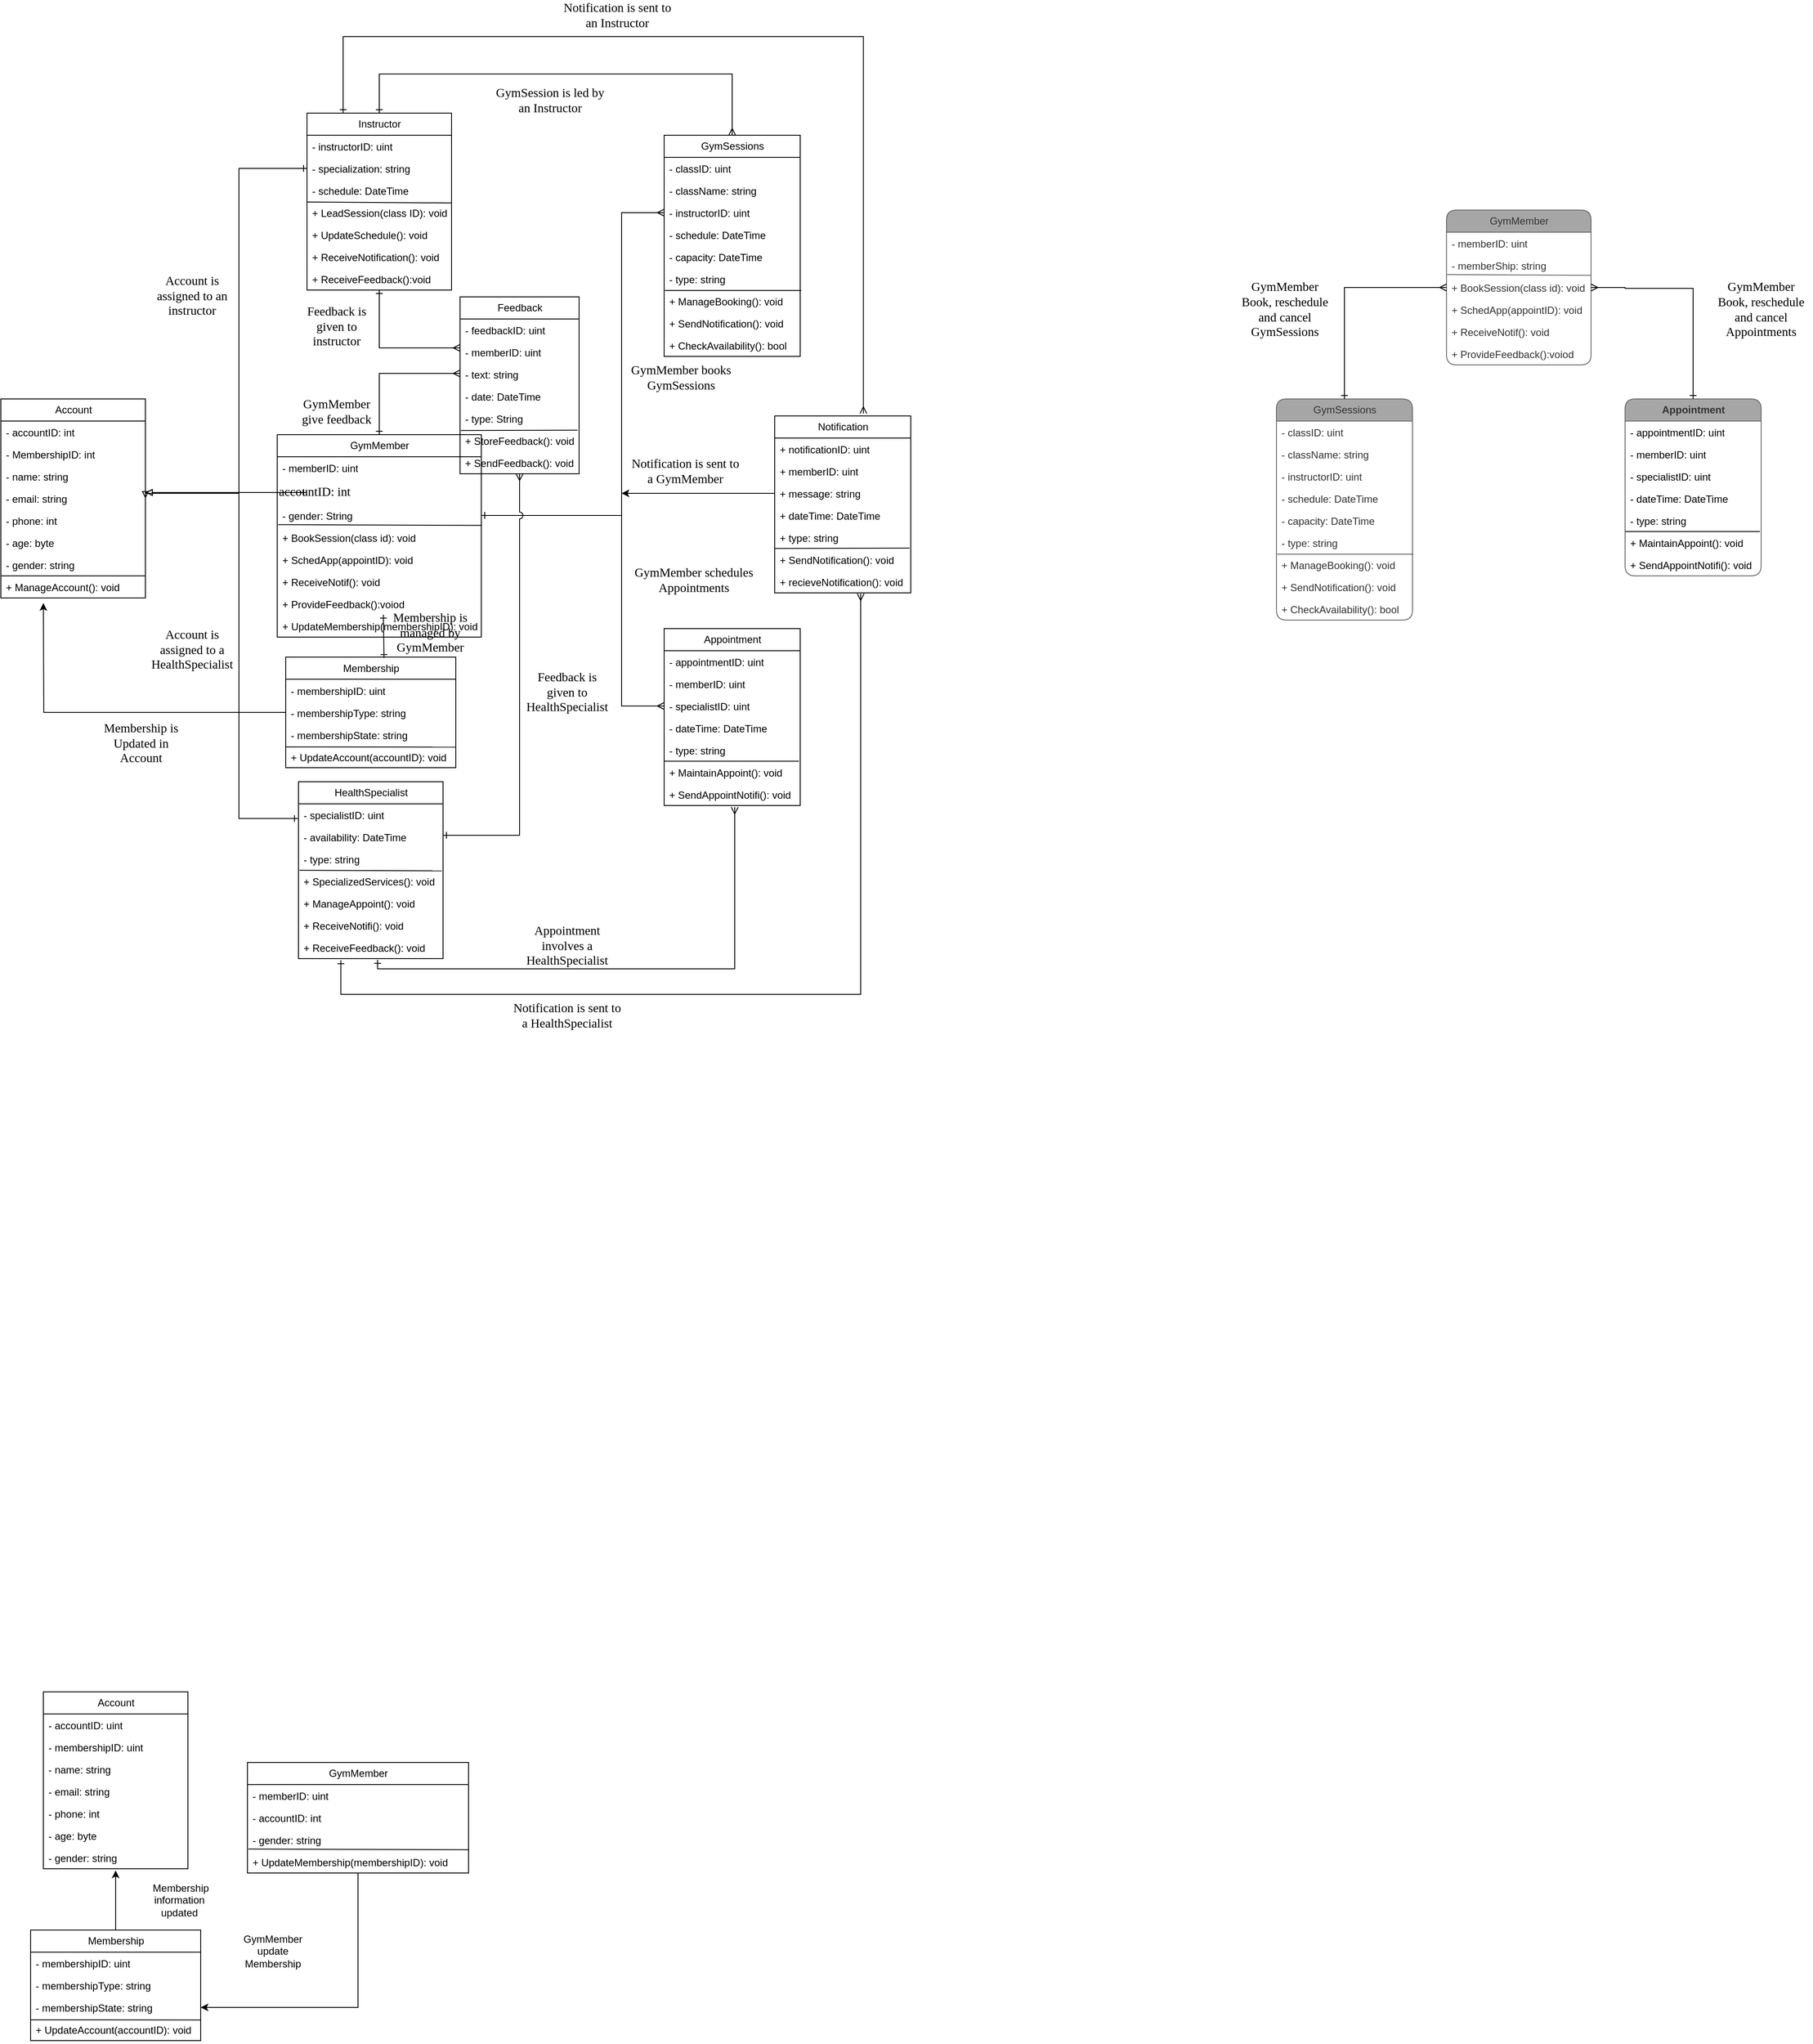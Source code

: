 <mxfile version="24.8.6">
  <diagram name="Página-1" id="uYdXZuUL9aj5p48DHiQX">
    <mxGraphModel dx="2053" dy="627" grid="1" gridSize="10" guides="1" tooltips="1" connect="1" arrows="1" fold="1" page="1" pageScale="1" pageWidth="827" pageHeight="1169" math="0" shadow="0">
      <root>
        <mxCell id="0" />
        <mxCell id="1" parent="0" />
        <mxCell id="p1zaCwSeMi8rl18aPiy3-2" value="Account" style="swimlane;fontStyle=0;childLayout=stackLayout;horizontal=1;startSize=26;fillColor=none;horizontalStack=0;resizeParent=1;resizeParentMax=0;resizeLast=0;collapsible=1;marginBottom=0;html=1;" parent="1" vertex="1">
          <mxGeometry x="-820" y="1320" width="170" height="234" as="geometry" />
        </mxCell>
        <mxCell id="BANLp0Juhv39kKomzqSB-240" value="- accountID: int" style="text;strokeColor=none;fillColor=none;align=left;verticalAlign=top;spacingLeft=4;spacingRight=4;overflow=hidden;rotatable=0;points=[[0,0.5],[1,0.5]];portConstraint=eastwest;whiteSpace=wrap;html=1;" vertex="1" parent="p1zaCwSeMi8rl18aPiy3-2">
          <mxGeometry y="26" width="170" height="26" as="geometry" />
        </mxCell>
        <mxCell id="p1zaCwSeMi8rl18aPiy3-3" value="- MembershipID: int" style="text;strokeColor=none;fillColor=none;align=left;verticalAlign=top;spacingLeft=4;spacingRight=4;overflow=hidden;rotatable=0;points=[[0,0.5],[1,0.5]];portConstraint=eastwest;whiteSpace=wrap;html=1;" parent="p1zaCwSeMi8rl18aPiy3-2" vertex="1">
          <mxGeometry y="52" width="170" height="26" as="geometry" />
        </mxCell>
        <mxCell id="p1zaCwSeMi8rl18aPiy3-4" value="- name: string" style="text;strokeColor=none;fillColor=none;align=left;verticalAlign=top;spacingLeft=4;spacingRight=4;overflow=hidden;rotatable=0;points=[[0,0.5],[1,0.5]];portConstraint=eastwest;whiteSpace=wrap;html=1;" parent="p1zaCwSeMi8rl18aPiy3-2" vertex="1">
          <mxGeometry y="78" width="170" height="26" as="geometry" />
        </mxCell>
        <mxCell id="p1zaCwSeMi8rl18aPiy3-5" value="- email: string" style="text;strokeColor=none;fillColor=none;align=left;verticalAlign=top;spacingLeft=4;spacingRight=4;overflow=hidden;rotatable=0;points=[[0,0.5],[1,0.5]];portConstraint=eastwest;whiteSpace=wrap;html=1;" parent="p1zaCwSeMi8rl18aPiy3-2" vertex="1">
          <mxGeometry y="104" width="170" height="26" as="geometry" />
        </mxCell>
        <mxCell id="p1zaCwSeMi8rl18aPiy3-6" value="- phone: int" style="text;strokeColor=none;fillColor=none;align=left;verticalAlign=top;spacingLeft=4;spacingRight=4;overflow=hidden;rotatable=0;points=[[0,0.5],[1,0.5]];portConstraint=eastwest;whiteSpace=wrap;html=1;" parent="p1zaCwSeMi8rl18aPiy3-2" vertex="1">
          <mxGeometry y="130" width="170" height="26" as="geometry" />
        </mxCell>
        <mxCell id="p1zaCwSeMi8rl18aPiy3-7" value="- age: byte" style="text;strokeColor=none;fillColor=none;align=left;verticalAlign=top;spacingLeft=4;spacingRight=4;overflow=hidden;rotatable=0;points=[[0,0.5],[1,0.5]];portConstraint=eastwest;whiteSpace=wrap;html=1;" parent="p1zaCwSeMi8rl18aPiy3-2" vertex="1">
          <mxGeometry y="156" width="170" height="26" as="geometry" />
        </mxCell>
        <mxCell id="p1zaCwSeMi8rl18aPiy3-8" value="- gender: string" style="text;strokeColor=none;fillColor=none;align=left;verticalAlign=top;spacingLeft=4;spacingRight=4;overflow=hidden;rotatable=0;points=[[0,0.5],[1,0.5]];portConstraint=eastwest;whiteSpace=wrap;html=1;" parent="p1zaCwSeMi8rl18aPiy3-2" vertex="1">
          <mxGeometry y="182" width="170" height="26" as="geometry" />
        </mxCell>
        <mxCell id="bhC0orewa9x7vYe9hUTq-8" value="+ ManageAccount(): void" style="text;strokeColor=default;fillColor=none;align=left;verticalAlign=top;spacingLeft=4;spacingRight=4;overflow=hidden;rotatable=0;points=[[0,0.5],[1,0.5]];portConstraint=eastwest;whiteSpace=wrap;html=1;" parent="p1zaCwSeMi8rl18aPiy3-2" vertex="1">
          <mxGeometry y="208" width="170" height="26" as="geometry" />
        </mxCell>
        <mxCell id="p1zaCwSeMi8rl18aPiy3-9" value="GymMember" style="swimlane;fontStyle=0;childLayout=stackLayout;horizontal=1;startSize=26;fillColor=none;horizontalStack=0;resizeParent=1;resizeParentMax=0;resizeLast=0;collapsible=1;marginBottom=0;html=1;" parent="1" vertex="1">
          <mxGeometry x="-495" y="1362" width="240" height="238" as="geometry" />
        </mxCell>
        <mxCell id="p1zaCwSeMi8rl18aPiy3-10" value="- memberID: uint" style="text;strokeColor=none;fillColor=none;align=left;verticalAlign=top;spacingLeft=4;spacingRight=4;overflow=hidden;rotatable=0;points=[[0,0.5],[1,0.5]];portConstraint=eastwest;whiteSpace=wrap;html=1;" parent="p1zaCwSeMi8rl18aPiy3-9" vertex="1">
          <mxGeometry y="26" width="240" height="26" as="geometry" />
        </mxCell>
        <mxCell id="p1zaCwSeMi8rl18aPiy3-118" value="&lt;font face=&quot;Aptos&quot;&gt;&lt;span style=&quot;font-size: 14.667px; white-space-collapse: preserve;&quot;&gt;accountID: int&lt;/span&gt;&lt;/font&gt;" style="text;html=1;align=left;verticalAlign=middle;whiteSpace=wrap;rounded=0;" parent="p1zaCwSeMi8rl18aPiy3-9" vertex="1">
          <mxGeometry y="52" width="240" height="30" as="geometry" />
        </mxCell>
        <mxCell id="p1zaCwSeMi8rl18aPiy3-11" value="- gender: String" style="text;strokeColor=none;fillColor=none;align=left;verticalAlign=top;spacingLeft=4;spacingRight=4;overflow=hidden;rotatable=0;points=[[0,0.5],[1,0.5]];portConstraint=eastwest;whiteSpace=wrap;html=1;" parent="p1zaCwSeMi8rl18aPiy3-9" vertex="1">
          <mxGeometry y="82" width="240" height="26" as="geometry" />
        </mxCell>
        <mxCell id="bhC0orewa9x7vYe9hUTq-1" value="+ BookSession(class id): void" style="text;strokeColor=none;fillColor=none;align=left;verticalAlign=top;spacingLeft=4;spacingRight=4;overflow=hidden;rotatable=0;points=[[0,0.5],[1,0.5]];portConstraint=eastwest;whiteSpace=wrap;html=1;" parent="p1zaCwSeMi8rl18aPiy3-9" vertex="1">
          <mxGeometry y="108" width="240" height="26" as="geometry" />
        </mxCell>
        <mxCell id="bhC0orewa9x7vYe9hUTq-2" value="+ SchedApp(appointID): void" style="text;strokeColor=none;fillColor=none;align=left;verticalAlign=top;spacingLeft=4;spacingRight=4;overflow=hidden;rotatable=0;points=[[0,0.5],[1,0.5]];portConstraint=eastwest;whiteSpace=wrap;html=1;" parent="p1zaCwSeMi8rl18aPiy3-9" vertex="1">
          <mxGeometry y="134" width="240" height="26" as="geometry" />
        </mxCell>
        <mxCell id="bhC0orewa9x7vYe9hUTq-3" value="+ ReceiveNotif(): void" style="text;strokeColor=none;fillColor=none;align=left;verticalAlign=top;spacingLeft=4;spacingRight=4;overflow=hidden;rotatable=0;points=[[0,0.5],[1,0.5]];portConstraint=eastwest;whiteSpace=wrap;html=1;" parent="p1zaCwSeMi8rl18aPiy3-9" vertex="1">
          <mxGeometry y="160" width="240" height="26" as="geometry" />
        </mxCell>
        <mxCell id="bhC0orewa9x7vYe9hUTq-4" value="+ ProvideFeedback():voiod" style="text;strokeColor=none;fillColor=none;align=left;verticalAlign=top;spacingLeft=4;spacingRight=4;overflow=hidden;rotatable=0;points=[[0,0.5],[1,0.5]];portConstraint=eastwest;whiteSpace=wrap;html=1;" parent="p1zaCwSeMi8rl18aPiy3-9" vertex="1">
          <mxGeometry y="186" width="240" height="26" as="geometry" />
        </mxCell>
        <mxCell id="BANLp0Juhv39kKomzqSB-237" value="+ UpdateMembership(membershipID): void" style="text;strokeColor=none;fillColor=none;align=left;verticalAlign=top;spacingLeft=4;spacingRight=4;overflow=hidden;rotatable=0;points=[[0,0.5],[1,0.5]];portConstraint=eastwest;whiteSpace=wrap;html=1;" vertex="1" parent="p1zaCwSeMi8rl18aPiy3-9">
          <mxGeometry y="212" width="240" height="26" as="geometry" />
        </mxCell>
        <mxCell id="bhC0orewa9x7vYe9hUTq-24" value="" style="endArrow=none;html=1;rounded=0;entryX=1.003;entryY=-0.051;entryDx=0;entryDy=0;entryPerimeter=0;exitX=0.004;exitY=-0.085;exitDx=0;exitDy=0;exitPerimeter=0;" parent="p1zaCwSeMi8rl18aPiy3-9" source="bhC0orewa9x7vYe9hUTq-1" target="bhC0orewa9x7vYe9hUTq-1" edge="1">
          <mxGeometry width="50" height="50" relative="1" as="geometry">
            <mxPoint y="164" as="sourcePoint" />
            <mxPoint x="50" y="114" as="targetPoint" />
          </mxGeometry>
        </mxCell>
        <mxCell id="p1zaCwSeMi8rl18aPiy3-15" value="HealthSpecialist" style="swimlane;fontStyle=0;childLayout=stackLayout;horizontal=1;startSize=26;fillColor=none;horizontalStack=0;resizeParent=1;resizeParentMax=0;resizeLast=0;collapsible=1;marginBottom=0;html=1;" parent="1" vertex="1">
          <mxGeometry x="-470" y="1770" width="170" height="208" as="geometry" />
        </mxCell>
        <mxCell id="p1zaCwSeMi8rl18aPiy3-16" value="- specialistID: uint" style="text;strokeColor=none;fillColor=none;align=left;verticalAlign=top;spacingLeft=4;spacingRight=4;overflow=hidden;rotatable=0;points=[[0,0.5],[1,0.5]];portConstraint=eastwest;whiteSpace=wrap;html=1;" parent="p1zaCwSeMi8rl18aPiy3-15" vertex="1">
          <mxGeometry y="26" width="170" height="26" as="geometry" />
        </mxCell>
        <mxCell id="p1zaCwSeMi8rl18aPiy3-21" value="- availability: DateTime" style="text;strokeColor=none;fillColor=none;align=left;verticalAlign=top;spacingLeft=4;spacingRight=4;overflow=hidden;rotatable=0;points=[[0,0.5],[1,0.5]];portConstraint=eastwest;whiteSpace=wrap;html=1;" parent="p1zaCwSeMi8rl18aPiy3-15" vertex="1">
          <mxGeometry y="52" width="170" height="26" as="geometry" />
        </mxCell>
        <mxCell id="p1zaCwSeMi8rl18aPiy3-103" value="- type: string" style="text;strokeColor=none;fillColor=none;align=left;verticalAlign=top;spacingLeft=4;spacingRight=4;overflow=hidden;rotatable=0;points=[[0,0.5],[1,0.5]];portConstraint=eastwest;whiteSpace=wrap;html=1;" parent="p1zaCwSeMi8rl18aPiy3-15" vertex="1">
          <mxGeometry y="78" width="170" height="26" as="geometry" />
        </mxCell>
        <mxCell id="bhC0orewa9x7vYe9hUTq-19" value="+ SpecializedServices(): void" style="text;strokeColor=none;fillColor=none;align=left;verticalAlign=top;spacingLeft=4;spacingRight=4;overflow=hidden;rotatable=0;points=[[0,0.5],[1,0.5]];portConstraint=eastwest;whiteSpace=wrap;html=1;" parent="p1zaCwSeMi8rl18aPiy3-15" vertex="1">
          <mxGeometry y="104" width="170" height="26" as="geometry" />
        </mxCell>
        <mxCell id="bhC0orewa9x7vYe9hUTq-20" value="+ ManageAppoint(): void" style="text;strokeColor=none;fillColor=none;align=left;verticalAlign=top;spacingLeft=4;spacingRight=4;overflow=hidden;rotatable=0;points=[[0,0.5],[1,0.5]];portConstraint=eastwest;whiteSpace=wrap;html=1;" parent="p1zaCwSeMi8rl18aPiy3-15" vertex="1">
          <mxGeometry y="130" width="170" height="26" as="geometry" />
        </mxCell>
        <mxCell id="bhC0orewa9x7vYe9hUTq-21" value="+ ReceiveNotifi(): void" style="text;strokeColor=none;fillColor=none;align=left;verticalAlign=top;spacingLeft=4;spacingRight=4;overflow=hidden;rotatable=0;points=[[0,0.5],[1,0.5]];portConstraint=eastwest;whiteSpace=wrap;html=1;" parent="p1zaCwSeMi8rl18aPiy3-15" vertex="1">
          <mxGeometry y="156" width="170" height="26" as="geometry" />
        </mxCell>
        <mxCell id="bhC0orewa9x7vYe9hUTq-22" value="+ ReceiveFeedback(): void" style="text;strokeColor=none;fillColor=none;align=left;verticalAlign=top;spacingLeft=4;spacingRight=4;overflow=hidden;rotatable=0;points=[[0,0.5],[1,0.5]];portConstraint=eastwest;whiteSpace=wrap;html=1;" parent="p1zaCwSeMi8rl18aPiy3-15" vertex="1">
          <mxGeometry y="182" width="170" height="26" as="geometry" />
        </mxCell>
        <mxCell id="bhC0orewa9x7vYe9hUTq-25" value="" style="endArrow=none;html=1;rounded=0;entryX=0.992;entryY=1.028;entryDx=0;entryDy=0;entryPerimeter=0;exitX=0.006;exitY=0.006;exitDx=0;exitDy=0;exitPerimeter=0;" parent="p1zaCwSeMi8rl18aPiy3-15" source="bhC0orewa9x7vYe9hUTq-19" target="p1zaCwSeMi8rl18aPiy3-103" edge="1">
          <mxGeometry width="50" height="50" relative="1" as="geometry">
            <mxPoint x="-20" y="140" as="sourcePoint" />
            <mxPoint x="30" y="90" as="targetPoint" />
          </mxGeometry>
        </mxCell>
        <mxCell id="p1zaCwSeMi8rl18aPiy3-22" value="Instructor" style="swimlane;fontStyle=0;childLayout=stackLayout;horizontal=1;startSize=26;fillColor=none;horizontalStack=0;resizeParent=1;resizeParentMax=0;resizeLast=0;collapsible=1;marginBottom=0;html=1;" parent="1" vertex="1">
          <mxGeometry x="-460" y="984" width="170" height="208" as="geometry" />
        </mxCell>
        <mxCell id="p1zaCwSeMi8rl18aPiy3-23" value="- instructorID: uint" style="text;strokeColor=none;fillColor=none;align=left;verticalAlign=top;spacingLeft=4;spacingRight=4;overflow=hidden;rotatable=0;points=[[0,0.5],[1,0.5]];portConstraint=eastwest;whiteSpace=wrap;html=1;" parent="p1zaCwSeMi8rl18aPiy3-22" vertex="1">
          <mxGeometry y="26" width="170" height="26" as="geometry" />
        </mxCell>
        <mxCell id="p1zaCwSeMi8rl18aPiy3-25" value="- specialization: string" style="text;strokeColor=none;fillColor=none;align=left;verticalAlign=top;spacingLeft=4;spacingRight=4;overflow=hidden;rotatable=0;points=[[0,0.5],[1,0.5]];portConstraint=eastwest;whiteSpace=wrap;html=1;" parent="p1zaCwSeMi8rl18aPiy3-22" vertex="1">
          <mxGeometry y="52" width="170" height="26" as="geometry" />
        </mxCell>
        <mxCell id="p1zaCwSeMi8rl18aPiy3-60" value="- schedule: DateTime" style="text;strokeColor=none;fillColor=none;align=left;verticalAlign=top;spacingLeft=4;spacingRight=4;overflow=hidden;rotatable=0;points=[[0,0.5],[1,0.5]];portConstraint=eastwest;whiteSpace=wrap;html=1;" parent="p1zaCwSeMi8rl18aPiy3-22" vertex="1">
          <mxGeometry y="78" width="170" height="26" as="geometry" />
        </mxCell>
        <mxCell id="bhC0orewa9x7vYe9hUTq-11" value="+ LeadSession(class ID): void" style="text;strokeColor=none;fillColor=none;align=left;verticalAlign=top;spacingLeft=4;spacingRight=4;overflow=hidden;rotatable=0;points=[[0,0.5],[1,0.5]];portConstraint=eastwest;whiteSpace=wrap;html=1;" parent="p1zaCwSeMi8rl18aPiy3-22" vertex="1">
          <mxGeometry y="104" width="170" height="26" as="geometry" />
        </mxCell>
        <mxCell id="bhC0orewa9x7vYe9hUTq-12" value="+ UpdateSchedule(): void" style="text;strokeColor=none;fillColor=none;align=left;verticalAlign=top;spacingLeft=4;spacingRight=4;overflow=hidden;rotatable=0;points=[[0,0.5],[1,0.5]];portConstraint=eastwest;whiteSpace=wrap;html=1;" parent="p1zaCwSeMi8rl18aPiy3-22" vertex="1">
          <mxGeometry y="130" width="170" height="26" as="geometry" />
        </mxCell>
        <mxCell id="bhC0orewa9x7vYe9hUTq-13" value="+ ReceiveNotification(): void" style="text;strokeColor=none;fillColor=none;align=left;verticalAlign=top;spacingLeft=4;spacingRight=4;overflow=hidden;rotatable=0;points=[[0,0.5],[1,0.5]];portConstraint=eastwest;whiteSpace=wrap;html=1;" parent="p1zaCwSeMi8rl18aPiy3-22" vertex="1">
          <mxGeometry y="156" width="170" height="26" as="geometry" />
        </mxCell>
        <mxCell id="bhC0orewa9x7vYe9hUTq-14" value="+ ReceiveFeedback():void" style="text;strokeColor=none;fillColor=none;align=left;verticalAlign=top;spacingLeft=4;spacingRight=4;overflow=hidden;rotatable=0;points=[[0,0.5],[1,0.5]];portConstraint=eastwest;whiteSpace=wrap;html=1;" parent="p1zaCwSeMi8rl18aPiy3-22" vertex="1">
          <mxGeometry y="182" width="170" height="26" as="geometry" />
        </mxCell>
        <mxCell id="bhC0orewa9x7vYe9hUTq-30" value="" style="endArrow=none;html=1;rounded=0;entryX=1.003;entryY=0.061;entryDx=0;entryDy=0;entryPerimeter=0;exitX=0;exitY=1.019;exitDx=0;exitDy=0;exitPerimeter=0;" parent="p1zaCwSeMi8rl18aPiy3-22" source="p1zaCwSeMi8rl18aPiy3-60" target="bhC0orewa9x7vYe9hUTq-11" edge="1">
          <mxGeometry width="50" height="50" relative="1" as="geometry">
            <mxPoint x="70" y="176" as="sourcePoint" />
            <mxPoint x="120" y="126" as="targetPoint" />
          </mxGeometry>
        </mxCell>
        <mxCell id="p1zaCwSeMi8rl18aPiy3-29" value="GymSessions" style="swimlane;fontStyle=0;childLayout=stackLayout;horizontal=1;startSize=26;fillColor=none;horizontalStack=0;resizeParent=1;resizeParentMax=0;resizeLast=0;collapsible=1;marginBottom=0;html=1;" parent="1" vertex="1">
          <mxGeometry x="-40" y="1010" width="160" height="260" as="geometry" />
        </mxCell>
        <mxCell id="p1zaCwSeMi8rl18aPiy3-30" value="- classID: uint" style="text;strokeColor=none;fillColor=none;align=left;verticalAlign=top;spacingLeft=4;spacingRight=4;overflow=hidden;rotatable=0;points=[[0,0.5],[1,0.5]];portConstraint=eastwest;whiteSpace=wrap;html=1;" parent="p1zaCwSeMi8rl18aPiy3-29" vertex="1">
          <mxGeometry y="26" width="160" height="26" as="geometry" />
        </mxCell>
        <mxCell id="p1zaCwSeMi8rl18aPiy3-31" value="- className: string" style="text;strokeColor=none;fillColor=none;align=left;verticalAlign=top;spacingLeft=4;spacingRight=4;overflow=hidden;rotatable=0;points=[[0,0.5],[1,0.5]];portConstraint=eastwest;whiteSpace=wrap;html=1;" parent="p1zaCwSeMi8rl18aPiy3-29" vertex="1">
          <mxGeometry y="52" width="160" height="26" as="geometry" />
        </mxCell>
        <mxCell id="p1zaCwSeMi8rl18aPiy3-32" value="- instructorID: uint" style="text;strokeColor=none;fillColor=none;align=left;verticalAlign=top;spacingLeft=4;spacingRight=4;overflow=hidden;rotatable=0;points=[[0,0.5],[1,0.5]];portConstraint=eastwest;whiteSpace=wrap;html=1;" parent="p1zaCwSeMi8rl18aPiy3-29" vertex="1">
          <mxGeometry y="78" width="160" height="26" as="geometry" />
        </mxCell>
        <mxCell id="p1zaCwSeMi8rl18aPiy3-33" value="- schedule: DateTime" style="text;strokeColor=none;fillColor=none;align=left;verticalAlign=top;spacingLeft=4;spacingRight=4;overflow=hidden;rotatable=0;points=[[0,0.5],[1,0.5]];portConstraint=eastwest;whiteSpace=wrap;html=1;" parent="p1zaCwSeMi8rl18aPiy3-29" vertex="1">
          <mxGeometry y="104" width="160" height="26" as="geometry" />
        </mxCell>
        <mxCell id="p1zaCwSeMi8rl18aPiy3-34" value="- capacity: DateTime" style="text;strokeColor=none;fillColor=none;align=left;verticalAlign=top;spacingLeft=4;spacingRight=4;overflow=hidden;rotatable=0;points=[[0,0.5],[1,0.5]];portConstraint=eastwest;whiteSpace=wrap;html=1;" parent="p1zaCwSeMi8rl18aPiy3-29" vertex="1">
          <mxGeometry y="130" width="160" height="26" as="geometry" />
        </mxCell>
        <mxCell id="p1zaCwSeMi8rl18aPiy3-102" value="- type: string" style="text;strokeColor=none;fillColor=none;align=left;verticalAlign=top;spacingLeft=4;spacingRight=4;overflow=hidden;rotatable=0;points=[[0,0.5],[1,0.5]];portConstraint=eastwest;whiteSpace=wrap;html=1;" parent="p1zaCwSeMi8rl18aPiy3-29" vertex="1">
          <mxGeometry y="156" width="160" height="26" as="geometry" />
        </mxCell>
        <mxCell id="bhC0orewa9x7vYe9hUTq-6" value="+ ManageBooking(): void" style="text;strokeColor=none;fillColor=none;align=left;verticalAlign=top;spacingLeft=4;spacingRight=4;overflow=hidden;rotatable=0;points=[[0,0.5],[1,0.5]];portConstraint=eastwest;whiteSpace=wrap;html=1;" parent="p1zaCwSeMi8rl18aPiy3-29" vertex="1">
          <mxGeometry y="182" width="160" height="26" as="geometry" />
        </mxCell>
        <mxCell id="bhC0orewa9x7vYe9hUTq-7" value="+ SendNotification(): void" style="text;strokeColor=none;fillColor=none;align=left;verticalAlign=top;spacingLeft=4;spacingRight=4;overflow=hidden;rotatable=0;points=[[0,0.5],[1,0.5]];portConstraint=eastwest;whiteSpace=wrap;html=1;" parent="p1zaCwSeMi8rl18aPiy3-29" vertex="1">
          <mxGeometry y="208" width="160" height="26" as="geometry" />
        </mxCell>
        <mxCell id="bhC0orewa9x7vYe9hUTq-28" value="" style="endArrow=none;html=1;rounded=0;exitX=0.005;exitY=0.018;exitDx=0;exitDy=0;exitPerimeter=0;entryX=1.007;entryY=1.018;entryDx=0;entryDy=0;entryPerimeter=0;" parent="p1zaCwSeMi8rl18aPiy3-29" source="bhC0orewa9x7vYe9hUTq-6" target="p1zaCwSeMi8rl18aPiy3-102" edge="1">
          <mxGeometry width="50" height="50" relative="1" as="geometry">
            <mxPoint x="70" y="180" as="sourcePoint" />
            <mxPoint x="120" y="130" as="targetPoint" />
          </mxGeometry>
        </mxCell>
        <mxCell id="SJRXmiAUwMmsjrqCZkk9-2" value="+ CheckAvailability(): bool" style="text;strokeColor=none;fillColor=none;align=left;verticalAlign=top;spacingLeft=4;spacingRight=4;overflow=hidden;rotatable=0;points=[[0,0.5],[1,0.5]];portConstraint=eastwest;whiteSpace=wrap;html=1;" parent="p1zaCwSeMi8rl18aPiy3-29" vertex="1">
          <mxGeometry y="234" width="160" height="26" as="geometry" />
        </mxCell>
        <mxCell id="p1zaCwSeMi8rl18aPiy3-35" value="Notification" style="swimlane;fontStyle=0;childLayout=stackLayout;horizontal=1;startSize=26;fillColor=none;horizontalStack=0;resizeParent=1;resizeParentMax=0;resizeLast=0;collapsible=1;marginBottom=0;html=1;" parent="1" vertex="1">
          <mxGeometry x="90" y="1340" width="160" height="208" as="geometry" />
        </mxCell>
        <mxCell id="p1zaCwSeMi8rl18aPiy3-36" value="+ notificationID: uint" style="text;strokeColor=none;fillColor=none;align=left;verticalAlign=top;spacingLeft=4;spacingRight=4;overflow=hidden;rotatable=0;points=[[0,0.5],[1,0.5]];portConstraint=eastwest;whiteSpace=wrap;html=1;" parent="p1zaCwSeMi8rl18aPiy3-35" vertex="1">
          <mxGeometry y="26" width="160" height="26" as="geometry" />
        </mxCell>
        <mxCell id="p1zaCwSeMi8rl18aPiy3-37" value="+ memberID: uint" style="text;strokeColor=none;fillColor=none;align=left;verticalAlign=top;spacingLeft=4;spacingRight=4;overflow=hidden;rotatable=0;points=[[0,0.5],[1,0.5]];portConstraint=eastwest;whiteSpace=wrap;html=1;" parent="p1zaCwSeMi8rl18aPiy3-35" vertex="1">
          <mxGeometry y="52" width="160" height="26" as="geometry" />
        </mxCell>
        <mxCell id="p1zaCwSeMi8rl18aPiy3-95" style="edgeStyle=elbowEdgeStyle;rounded=0;orthogonalLoop=1;jettySize=auto;elbow=vertical;html=1;exitX=0;exitY=0.5;exitDx=0;exitDy=0;" parent="p1zaCwSeMi8rl18aPiy3-35" source="p1zaCwSeMi8rl18aPiy3-38" edge="1">
          <mxGeometry relative="1" as="geometry">
            <mxPoint x="-180" y="91" as="targetPoint" />
          </mxGeometry>
        </mxCell>
        <mxCell id="p1zaCwSeMi8rl18aPiy3-38" value="+ message: string" style="text;strokeColor=none;fillColor=none;align=left;verticalAlign=top;spacingLeft=4;spacingRight=4;overflow=hidden;rotatable=0;points=[[0,0.5],[1,0.5]];portConstraint=eastwest;whiteSpace=wrap;html=1;" parent="p1zaCwSeMi8rl18aPiy3-35" vertex="1">
          <mxGeometry y="78" width="160" height="26" as="geometry" />
        </mxCell>
        <mxCell id="p1zaCwSeMi8rl18aPiy3-39" value="+ dateTime: DateTime" style="text;strokeColor=none;fillColor=none;align=left;verticalAlign=top;spacingLeft=4;spacingRight=4;overflow=hidden;rotatable=0;points=[[0,0.5],[1,0.5]];portConstraint=eastwest;whiteSpace=wrap;html=1;" parent="p1zaCwSeMi8rl18aPiy3-35" vertex="1">
          <mxGeometry y="104" width="160" height="26" as="geometry" />
        </mxCell>
        <mxCell id="p1zaCwSeMi8rl18aPiy3-40" value="+ type: string" style="text;strokeColor=none;fillColor=none;align=left;verticalAlign=top;spacingLeft=4;spacingRight=4;overflow=hidden;rotatable=0;points=[[0,0.5],[1,0.5]];portConstraint=eastwest;whiteSpace=wrap;html=1;" parent="p1zaCwSeMi8rl18aPiy3-35" vertex="1">
          <mxGeometry y="130" width="160" height="26" as="geometry" />
        </mxCell>
        <mxCell id="bhC0orewa9x7vYe9hUTq-5" value="+ SendNotification(): void" style="text;strokeColor=none;fillColor=none;align=left;verticalAlign=top;spacingLeft=4;spacingRight=4;overflow=hidden;rotatable=0;points=[[0,0.5],[1,0.5]];portConstraint=eastwest;whiteSpace=wrap;html=1;" parent="p1zaCwSeMi8rl18aPiy3-35" vertex="1">
          <mxGeometry y="156" width="160" height="26" as="geometry" />
        </mxCell>
        <mxCell id="bhC0orewa9x7vYe9hUTq-27" value="" style="endArrow=none;html=1;rounded=0;exitX=0.001;exitY=-0.011;exitDx=0;exitDy=0;exitPerimeter=0;entryX=0.992;entryY=-0.023;entryDx=0;entryDy=0;entryPerimeter=0;" parent="p1zaCwSeMi8rl18aPiy3-35" source="bhC0orewa9x7vYe9hUTq-5" target="bhC0orewa9x7vYe9hUTq-5" edge="1">
          <mxGeometry width="50" height="50" relative="1" as="geometry">
            <mxPoint x="10" y="140" as="sourcePoint" />
            <mxPoint x="60" y="90" as="targetPoint" />
          </mxGeometry>
        </mxCell>
        <mxCell id="SJRXmiAUwMmsjrqCZkk9-1" value="+ recieveNotification(): void" style="text;strokeColor=none;fillColor=none;align=left;verticalAlign=top;spacingLeft=4;spacingRight=4;overflow=hidden;rotatable=0;points=[[0,0.5],[1,0.5]];portConstraint=eastwest;whiteSpace=wrap;html=1;" parent="p1zaCwSeMi8rl18aPiy3-35" vertex="1">
          <mxGeometry y="182" width="160" height="26" as="geometry" />
        </mxCell>
        <mxCell id="p1zaCwSeMi8rl18aPiy3-47" value="Feedback" style="swimlane;fontStyle=0;childLayout=stackLayout;horizontal=1;startSize=26;fillColor=none;horizontalStack=0;resizeParent=1;resizeParentMax=0;resizeLast=0;collapsible=1;marginBottom=0;html=1;" parent="1" vertex="1">
          <mxGeometry x="-280" y="1200" width="140" height="208" as="geometry" />
        </mxCell>
        <mxCell id="p1zaCwSeMi8rl18aPiy3-48" value="- feedbackID: uint" style="text;strokeColor=none;fillColor=none;align=left;verticalAlign=top;spacingLeft=4;spacingRight=4;overflow=hidden;rotatable=0;points=[[0,0.5],[1,0.5]];portConstraint=eastwest;whiteSpace=wrap;html=1;" parent="p1zaCwSeMi8rl18aPiy3-47" vertex="1">
          <mxGeometry y="26" width="140" height="26" as="geometry" />
        </mxCell>
        <mxCell id="p1zaCwSeMi8rl18aPiy3-49" value="- memberID: uint" style="text;strokeColor=none;fillColor=none;align=left;verticalAlign=top;spacingLeft=4;spacingRight=4;overflow=hidden;rotatable=0;points=[[0,0.5],[1,0.5]];portConstraint=eastwest;whiteSpace=wrap;html=1;" parent="p1zaCwSeMi8rl18aPiy3-47" vertex="1">
          <mxGeometry y="52" width="140" height="26" as="geometry" />
        </mxCell>
        <mxCell id="p1zaCwSeMi8rl18aPiy3-50" value="- text: string" style="text;strokeColor=none;fillColor=none;align=left;verticalAlign=top;spacingLeft=4;spacingRight=4;overflow=hidden;rotatable=0;points=[[0,0.5],[1,0.5]];portConstraint=eastwest;whiteSpace=wrap;html=1;" parent="p1zaCwSeMi8rl18aPiy3-47" vertex="1">
          <mxGeometry y="78" width="140" height="26" as="geometry" />
        </mxCell>
        <mxCell id="p1zaCwSeMi8rl18aPiy3-51" value="- date: DateTime" style="text;strokeColor=none;fillColor=none;align=left;verticalAlign=top;spacingLeft=4;spacingRight=4;overflow=hidden;rotatable=0;points=[[0,0.5],[1,0.5]];portConstraint=eastwest;whiteSpace=wrap;html=1;" parent="p1zaCwSeMi8rl18aPiy3-47" vertex="1">
          <mxGeometry y="104" width="140" height="26" as="geometry" />
        </mxCell>
        <mxCell id="p1zaCwSeMi8rl18aPiy3-52" value="- type: String" style="text;strokeColor=none;fillColor=none;align=left;verticalAlign=top;spacingLeft=4;spacingRight=4;overflow=hidden;rotatable=0;points=[[0,0.5],[1,0.5]];portConstraint=eastwest;whiteSpace=wrap;html=1;" parent="p1zaCwSeMi8rl18aPiy3-47" vertex="1">
          <mxGeometry y="130" width="140" height="26" as="geometry" />
        </mxCell>
        <mxCell id="bhC0orewa9x7vYe9hUTq-15" value="+ StoreFeedback(): void" style="text;strokeColor=none;fillColor=none;align=left;verticalAlign=top;spacingLeft=4;spacingRight=4;overflow=hidden;rotatable=0;points=[[0,0.5],[1,0.5]];portConstraint=eastwest;whiteSpace=wrap;html=1;" parent="p1zaCwSeMi8rl18aPiy3-47" vertex="1">
          <mxGeometry y="156" width="140" height="26" as="geometry" />
        </mxCell>
        <mxCell id="bhC0orewa9x7vYe9hUTq-16" value="+ SendFeedback(): void" style="text;strokeColor=none;fillColor=none;align=left;verticalAlign=top;spacingLeft=4;spacingRight=4;overflow=hidden;rotatable=0;points=[[0,0.5],[1,0.5]];portConstraint=eastwest;whiteSpace=wrap;html=1;" parent="p1zaCwSeMi8rl18aPiy3-47" vertex="1">
          <mxGeometry y="182" width="140" height="26" as="geometry" />
        </mxCell>
        <mxCell id="bhC0orewa9x7vYe9hUTq-29" value="" style="endArrow=none;html=1;rounded=0;exitX=0.007;exitY=1.041;exitDx=0;exitDy=0;exitPerimeter=0;entryX=0.987;entryY=1.03;entryDx=0;entryDy=0;entryPerimeter=0;" parent="p1zaCwSeMi8rl18aPiy3-47" source="p1zaCwSeMi8rl18aPiy3-52" target="p1zaCwSeMi8rl18aPiy3-52" edge="1">
          <mxGeometry width="50" height="50" relative="1" as="geometry">
            <mxPoint x="110" y="140" as="sourcePoint" />
            <mxPoint x="160" y="90" as="targetPoint" />
          </mxGeometry>
        </mxCell>
        <mxCell id="p1zaCwSeMi8rl18aPiy3-41" value="Appointment" style="swimlane;fontStyle=0;childLayout=stackLayout;horizontal=1;startSize=26;fillColor=none;horizontalStack=0;resizeParent=1;resizeParentMax=0;resizeLast=0;collapsible=1;marginBottom=0;html=1;" parent="1" vertex="1">
          <mxGeometry x="-40" y="1590" width="160" height="208" as="geometry" />
        </mxCell>
        <mxCell id="p1zaCwSeMi8rl18aPiy3-42" value="- appointmentID: uint" style="text;strokeColor=none;fillColor=none;align=left;verticalAlign=top;spacingLeft=4;spacingRight=4;overflow=hidden;rotatable=0;points=[[0,0.5],[1,0.5]];portConstraint=eastwest;whiteSpace=wrap;html=1;" parent="p1zaCwSeMi8rl18aPiy3-41" vertex="1">
          <mxGeometry y="26" width="160" height="26" as="geometry" />
        </mxCell>
        <mxCell id="p1zaCwSeMi8rl18aPiy3-43" value="- memberID: uint" style="text;strokeColor=none;fillColor=none;align=left;verticalAlign=top;spacingLeft=4;spacingRight=4;overflow=hidden;rotatable=0;points=[[0,0.5],[1,0.5]];portConstraint=eastwest;whiteSpace=wrap;html=1;" parent="p1zaCwSeMi8rl18aPiy3-41" vertex="1">
          <mxGeometry y="52" width="160" height="26" as="geometry" />
        </mxCell>
        <mxCell id="p1zaCwSeMi8rl18aPiy3-44" value="- specialistID: uint" style="text;strokeColor=none;fillColor=none;align=left;verticalAlign=top;spacingLeft=4;spacingRight=4;overflow=hidden;rotatable=0;points=[[0,0.5],[1,0.5]];portConstraint=eastwest;whiteSpace=wrap;html=1;" parent="p1zaCwSeMi8rl18aPiy3-41" vertex="1">
          <mxGeometry y="78" width="160" height="26" as="geometry" />
        </mxCell>
        <mxCell id="p1zaCwSeMi8rl18aPiy3-45" value="- dateTime: DateTime" style="text;strokeColor=none;fillColor=none;align=left;verticalAlign=top;spacingLeft=4;spacingRight=4;overflow=hidden;rotatable=0;points=[[0,0.5],[1,0.5]];portConstraint=eastwest;whiteSpace=wrap;html=1;" parent="p1zaCwSeMi8rl18aPiy3-41" vertex="1">
          <mxGeometry y="104" width="160" height="26" as="geometry" />
        </mxCell>
        <mxCell id="p1zaCwSeMi8rl18aPiy3-46" value="- type: string" style="text;strokeColor=none;fillColor=none;align=left;verticalAlign=top;spacingLeft=4;spacingRight=4;overflow=hidden;rotatable=0;points=[[0,0.5],[1,0.5]];portConstraint=eastwest;whiteSpace=wrap;html=1;" parent="p1zaCwSeMi8rl18aPiy3-41" vertex="1">
          <mxGeometry y="130" width="160" height="26" as="geometry" />
        </mxCell>
        <mxCell id="bhC0orewa9x7vYe9hUTq-17" value="+ MaintainAppoint(): void" style="text;strokeColor=none;fillColor=none;align=left;verticalAlign=top;spacingLeft=4;spacingRight=4;overflow=hidden;rotatable=0;points=[[0,0.5],[1,0.5]];portConstraint=eastwest;whiteSpace=wrap;html=1;" parent="p1zaCwSeMi8rl18aPiy3-41" vertex="1">
          <mxGeometry y="156" width="160" height="26" as="geometry" />
        </mxCell>
        <mxCell id="bhC0orewa9x7vYe9hUTq-18" value="+ SendAppointNotifi(): void" style="text;strokeColor=none;fillColor=none;align=left;verticalAlign=top;spacingLeft=4;spacingRight=4;overflow=hidden;rotatable=0;points=[[0,0.5],[1,0.5]];portConstraint=eastwest;whiteSpace=wrap;html=1;" parent="p1zaCwSeMi8rl18aPiy3-41" vertex="1">
          <mxGeometry y="182" width="160" height="26" as="geometry" />
        </mxCell>
        <mxCell id="bhC0orewa9x7vYe9hUTq-26" value="" style="endArrow=none;html=1;rounded=0;exitX=0.001;exitY=-0.004;exitDx=0;exitDy=0;exitPerimeter=0;entryX=0.991;entryY=-0.004;entryDx=0;entryDy=0;entryPerimeter=0;" parent="p1zaCwSeMi8rl18aPiy3-41" source="bhC0orewa9x7vYe9hUTq-17" target="bhC0orewa9x7vYe9hUTq-17" edge="1">
          <mxGeometry width="50" height="50" relative="1" as="geometry">
            <mxPoint x="10" y="140" as="sourcePoint" />
            <mxPoint x="60" y="90" as="targetPoint" />
          </mxGeometry>
        </mxCell>
        <mxCell id="p1zaCwSeMi8rl18aPiy3-85" value="" style="edgeStyle=orthogonalEdgeStyle;fontSize=12;html=1;endArrow=ERone;startArrow=block;rounded=0;elbow=vertical;exitX=1;exitY=0.5;exitDx=0;exitDy=0;entryX=0;entryY=0.5;entryDx=0;entryDy=0;startFill=0;endFill=0;" parent="1" source="p1zaCwSeMi8rl18aPiy3-5" target="p1zaCwSeMi8rl18aPiy3-25" edge="1">
          <mxGeometry width="100" height="100" relative="1" as="geometry">
            <mxPoint x="-40" y="1500" as="sourcePoint" />
            <mxPoint x="60" y="1400" as="targetPoint" />
            <Array as="points">
              <mxPoint x="-540" y="1431" />
              <mxPoint x="-540" y="1049" />
            </Array>
          </mxGeometry>
        </mxCell>
        <mxCell id="p1zaCwSeMi8rl18aPiy3-86" value="" style="edgeStyle=elbowEdgeStyle;fontSize=12;html=1;endArrow=ERone;startArrow=block;rounded=0;entryX=-0.004;entryY=0.663;entryDx=0;entryDy=0;startFill=0;endFill=0;entryPerimeter=0;" parent="1" target="p1zaCwSeMi8rl18aPiy3-16" edge="1">
          <mxGeometry width="100" height="100" relative="1" as="geometry">
            <mxPoint x="-650" y="1430" as="sourcePoint" />
            <mxPoint x="-460" y="1710" as="targetPoint" />
            <Array as="points">
              <mxPoint x="-540" y="1560" />
            </Array>
          </mxGeometry>
        </mxCell>
        <mxCell id="p1zaCwSeMi8rl18aPiy3-87" value="" style="edgeStyle=entityRelationEdgeStyle;fontSize=12;html=1;endArrow=ERone;startArrow=block;rounded=0;elbow=vertical;entryX=0;entryY=0.5;entryDx=0;entryDy=0;startFill=0;endFill=0;" parent="1" edge="1">
          <mxGeometry width="100" height="100" relative="1" as="geometry">
            <mxPoint x="-650" y="1430" as="sourcePoint" />
            <mxPoint x="-460" y="1430" as="targetPoint" />
          </mxGeometry>
        </mxCell>
        <mxCell id="p1zaCwSeMi8rl18aPiy3-90" value="" style="edgeStyle=elbowEdgeStyle;fontSize=12;html=1;endArrow=ERmany;startArrow=ERone;rounded=0;entryX=0;entryY=0.5;entryDx=0;entryDy=0;exitX=1;exitY=0.5;exitDx=0;exitDy=0;startFill=0;" parent="1" source="p1zaCwSeMi8rl18aPiy3-11" target="p1zaCwSeMi8rl18aPiy3-44" edge="1">
          <mxGeometry width="100" height="100" relative="1" as="geometry">
            <mxPoint x="-310" y="1460" as="sourcePoint" />
            <mxPoint x="-150" y="1207" as="targetPoint" />
            <Array as="points">
              <mxPoint x="-90" y="1580" />
            </Array>
          </mxGeometry>
        </mxCell>
        <mxCell id="p1zaCwSeMi8rl18aPiy3-94" value="" style="edgeStyle=elbowEdgeStyle;fontSize=12;html=1;endArrow=ERmany;startArrow=ERone;rounded=0;entryX=0;entryY=0.5;entryDx=0;entryDy=0;exitX=1;exitY=0.5;exitDx=0;exitDy=0;startFill=0;" parent="1" source="p1zaCwSeMi8rl18aPiy3-11" target="p1zaCwSeMi8rl18aPiy3-32" edge="1">
          <mxGeometry width="100" height="100" relative="1" as="geometry">
            <mxPoint x="-320" y="1430" as="sourcePoint" />
            <mxPoint x="-150" y="1710" as="targetPoint" />
            <Array as="points">
              <mxPoint x="-90" y="1320" />
            </Array>
          </mxGeometry>
        </mxCell>
        <mxCell id="p1zaCwSeMi8rl18aPiy3-96" value="" style="edgeStyle=elbowEdgeStyle;fontSize=12;html=1;endArrow=ERmany;startArrow=ERone;rounded=0;elbow=vertical;startFill=0;exitX=0.547;exitY=1.06;exitDx=0;exitDy=0;exitPerimeter=0;" parent="1" source="bhC0orewa9x7vYe9hUTq-22" edge="1">
          <mxGeometry width="100" height="100" relative="1" as="geometry">
            <mxPoint x="-380" y="1830" as="sourcePoint" />
            <mxPoint x="43" y="1800" as="targetPoint" />
            <Array as="points">
              <mxPoint x="-160" y="1990" />
            </Array>
          </mxGeometry>
        </mxCell>
        <mxCell id="p1zaCwSeMi8rl18aPiy3-97" value="" style="edgeStyle=elbowEdgeStyle;fontSize=12;html=1;endArrow=ERmany;startArrow=ERone;rounded=0;elbow=vertical;entryX=0.5;entryY=0;entryDx=0;entryDy=0;exitX=0.5;exitY=0;exitDx=0;exitDy=0;startFill=0;" parent="1" source="p1zaCwSeMi8rl18aPiy3-22" target="p1zaCwSeMi8rl18aPiy3-29" edge="1">
          <mxGeometry width="100" height="100" relative="1" as="geometry">
            <mxPoint x="-380" y="874" as="sourcePoint" />
            <mxPoint x="-68" y="876" as="targetPoint" />
            <Array as="points">
              <mxPoint x="-230" y="938" />
            </Array>
          </mxGeometry>
        </mxCell>
        <mxCell id="p1zaCwSeMi8rl18aPiy3-98" value="" style="edgeStyle=elbowEdgeStyle;fontSize=12;html=1;endArrow=ERmany;startArrow=ERone;rounded=0;elbow=vertical;exitX=0.25;exitY=0;exitDx=0;exitDy=0;entryX=0.652;entryY=-0.013;entryDx=0;entryDy=0;startFill=0;entryPerimeter=0;" parent="1" source="p1zaCwSeMi8rl18aPiy3-22" target="p1zaCwSeMi8rl18aPiy3-35" edge="1">
          <mxGeometry width="100" height="100" relative="1" as="geometry">
            <mxPoint x="-380" y="994" as="sourcePoint" />
            <mxPoint x="195.0" y="1244" as="targetPoint" />
            <Array as="points">
              <mxPoint x="-250" y="894" />
              <mxPoint x="90" y="1184" />
            </Array>
          </mxGeometry>
        </mxCell>
        <mxCell id="p1zaCwSeMi8rl18aPiy3-100" value="" style="edgeStyle=elbowEdgeStyle;fontSize=12;html=1;endArrow=ERmany;startArrow=ERone;rounded=0;elbow=vertical;entryX=0.632;entryY=1.035;entryDx=0;entryDy=0;entryPerimeter=0;startFill=0;exitX=0.293;exitY=1.077;exitDx=0;exitDy=0;exitPerimeter=0;" parent="1" source="bhC0orewa9x7vYe9hUTq-22" target="SJRXmiAUwMmsjrqCZkk9-1" edge="1">
          <mxGeometry width="100" height="100" relative="1" as="geometry">
            <mxPoint x="-420" y="1830" as="sourcePoint" />
            <mxPoint x="208.54" y="1600.0" as="targetPoint" />
            <Array as="points">
              <mxPoint x="-120" y="2020" />
              <mxPoint x="245.88" y="2091.01" />
            </Array>
          </mxGeometry>
        </mxCell>
        <mxCell id="p1zaCwSeMi8rl18aPiy3-104" value="" style="edgeStyle=orthogonalEdgeStyle;fontSize=12;html=1;endArrow=ERmany;startArrow=ERone;rounded=0;elbow=vertical;exitX=0.5;exitY=0;exitDx=0;exitDy=0;startFill=0;" parent="1" source="p1zaCwSeMi8rl18aPiy3-9" edge="1">
          <mxGeometry width="100" height="100" relative="1" as="geometry">
            <mxPoint x="-420" y="1356" as="sourcePoint" />
            <mxPoint x="-280" y="1290" as="targetPoint" />
            <Array as="points">
              <mxPoint x="-375" y="1290" />
            </Array>
          </mxGeometry>
        </mxCell>
        <mxCell id="p1zaCwSeMi8rl18aPiy3-105" value="" style="edgeStyle=orthogonalEdgeStyle;fontSize=12;html=1;endArrow=ERmany;startArrow=ERone;rounded=0;elbow=vertical;exitX=0.5;exitY=1;exitDx=0;exitDy=0;startFill=0;" parent="1" source="p1zaCwSeMi8rl18aPiy3-22" edge="1">
          <mxGeometry width="100" height="100" relative="1" as="geometry">
            <mxPoint x="-390" y="1210" as="sourcePoint" />
            <mxPoint x="-280" y="1260" as="targetPoint" />
            <Array as="points">
              <mxPoint x="-375" y="1260" />
            </Array>
          </mxGeometry>
        </mxCell>
        <mxCell id="p1zaCwSeMi8rl18aPiy3-106" value="" style="edgeStyle=orthogonalEdgeStyle;fontSize=12;html=1;endArrow=ERone;startArrow=ERmany;rounded=0;elbow=vertical;strokeColor=default;jumpStyle=arc;jumpSize=8;endFill=0;" parent="1" edge="1">
          <mxGeometry width="100" height="100" relative="1" as="geometry">
            <mxPoint x="-210" y="1408" as="sourcePoint" />
            <mxPoint x="-300" y="1833.03" as="targetPoint" />
            <Array as="points">
              <mxPoint x="-210" y="1833" />
            </Array>
          </mxGeometry>
        </mxCell>
        <mxCell id="p1zaCwSeMi8rl18aPiy3-108" value="&lt;span id=&quot;docs-internal-guid-869c3728-7fff-032e-5e56-321e2e68bcfe&quot;&gt;&lt;span style=&quot;font-size: 11pt; font-family: Aptos; background-color: transparent; font-variant-numeric: normal; font-variant-east-asian: normal; font-variant-alternates: normal; font-variant-position: normal; vertical-align: baseline; white-space-collapse: preserve;&quot;&gt;GymMember&lt;/span&gt;&lt;/span&gt;&lt;span id=&quot;docs-internal-guid-ee7951d7-7fff-c7e2-9328-e0224b42451c&quot;&gt;&lt;span style=&quot;font-size: 11pt; font-family: Aptos; background-color: transparent; font-variant-numeric: normal; font-variant-east-asian: normal; font-variant-alternates: normal; font-variant-position: normal; vertical-align: baseline; white-space-collapse: preserve;&quot;&gt; schedules Appointments&lt;/span&gt;&lt;/span&gt;" style="text;html=1;align=center;verticalAlign=middle;whiteSpace=wrap;rounded=0;" parent="1" vertex="1">
          <mxGeometry x="-80" y="1518" width="150" height="30" as="geometry" />
        </mxCell>
        <mxCell id="p1zaCwSeMi8rl18aPiy3-109" value="&lt;span id=&quot;docs-internal-guid-869c3728-7fff-032e-5e56-321e2e68bcfe&quot;&gt;&lt;span style=&quot;font-size: 11pt; font-family: Aptos; background-color: transparent; font-variant-numeric: normal; font-variant-east-asian: normal; font-variant-alternates: normal; font-variant-position: normal; vertical-align: baseline; white-space-collapse: preserve;&quot;&gt;GymMember books GymSessions&lt;/span&gt;&lt;/span&gt;" style="text;html=1;align=center;verticalAlign=middle;whiteSpace=wrap;rounded=0;" parent="1" vertex="1">
          <mxGeometry x="-80" y="1280" width="120" height="30" as="geometry" />
        </mxCell>
        <mxCell id="p1zaCwSeMi8rl18aPiy3-110" value="&lt;span id=&quot;docs-internal-guid-a3da4393-7fff-4888-42c7-a6ffe34d876b&quot;&gt;&lt;span style=&quot;font-size: 11pt; font-family: Aptos; background-color: transparent; font-variant-numeric: normal; font-variant-east-asian: normal; font-variant-alternates: normal; font-variant-position: normal; vertical-align: baseline; white-space-collapse: preserve;&quot;&gt;Notification is sent to a GymMember&lt;/span&gt;&lt;/span&gt;" style="text;html=1;align=center;verticalAlign=middle;whiteSpace=wrap;rounded=0;" parent="1" vertex="1">
          <mxGeometry x="-80" y="1390" width="130" height="30" as="geometry" />
        </mxCell>
        <mxCell id="p1zaCwSeMi8rl18aPiy3-113" value="&lt;span id=&quot;docs-internal-guid-825f7afa-7fff-8047-d60d-ca1527bcbaf1&quot;&gt;&lt;span style=&quot;font-size: 11pt; font-family: Aptos; background-color: transparent; font-variant-numeric: normal; font-variant-east-asian: normal; font-variant-alternates: normal; font-variant-position: normal; vertical-align: baseline; white-space-collapse: preserve;&quot;&gt;Appointment involves a HealthSpecialist&lt;/span&gt;&lt;/span&gt;" style="text;html=1;align=center;verticalAlign=middle;whiteSpace=wrap;rounded=0;" parent="1" vertex="1">
          <mxGeometry x="-199.12" y="1948" width="90" height="30" as="geometry" />
        </mxCell>
        <mxCell id="p1zaCwSeMi8rl18aPiy3-114" value="&lt;span id=&quot;docs-internal-guid-869c3728-7fff-032e-5e56-321e2e68bcfe&quot;&gt;&lt;span style=&quot;font-size: 11pt; font-family: Aptos; background-color: transparent; font-variant-numeric: normal; font-variant-east-asian: normal; font-variant-alternates: normal; font-variant-position: normal; vertical-align: baseline; white-space-collapse: preserve;&quot;&gt;GymMember give&lt;/span&gt;&lt;/span&gt;&lt;span id=&quot;docs-internal-guid-a9aae6fc-7fff-23d6-9f64-cd1d7878645a&quot;&gt;&lt;span style=&quot;font-size: 11pt; font-family: Aptos; background-color: transparent; font-variant-numeric: normal; font-variant-east-asian: normal; font-variant-alternates: normal; font-variant-position: normal; vertical-align: baseline; white-space-collapse: preserve;&quot;&gt; feedback&lt;/span&gt;&lt;/span&gt;" style="text;html=1;align=center;verticalAlign=middle;whiteSpace=wrap;rounded=0;" parent="1" vertex="1">
          <mxGeometry x="-470" y="1320" width="90" height="30" as="geometry" />
        </mxCell>
        <mxCell id="p1zaCwSeMi8rl18aPiy3-115" value="&lt;span id=&quot;docs-internal-guid-869c3728-7fff-032e-5e56-321e2e68bcfe&quot;&gt;&lt;span style=&quot;font-size: 11pt; font-family: Aptos; background-color: transparent; font-variant-numeric: normal; font-variant-east-asian: normal; font-variant-alternates: normal; font-variant-position: normal; vertical-align: baseline; white-space-collapse: preserve;&quot;&gt;GymSession &lt;span id=&quot;docs-internal-guid-a8809bd5-7fff-e4b6-9dd3-46855f919f1f&quot;&gt;&lt;span style=&quot;font-size: 11pt; background-color: transparent; font-variant-numeric: normal; font-variant-east-asian: normal; font-variant-alternates: normal; font-variant-position: normal; vertical-align: baseline;&quot;&gt;is led by an Instructor&lt;/span&gt;&lt;/span&gt;&lt;/span&gt;&lt;/span&gt;" style="text;html=1;align=center;verticalAlign=middle;whiteSpace=wrap;rounded=0;" parent="1" vertex="1">
          <mxGeometry x="-239.12" y="954" width="130" height="30" as="geometry" />
        </mxCell>
        <mxCell id="p1zaCwSeMi8rl18aPiy3-116" value="&lt;font face=&quot;Aptos&quot;&gt;&lt;span style=&quot;font-size: 14.667px; white-space-collapse: preserve;&quot;&gt;Account is assigned to an instructor&lt;/span&gt;&lt;/font&gt;" style="text;html=1;align=center;verticalAlign=middle;whiteSpace=wrap;rounded=0;" parent="1" vertex="1">
          <mxGeometry x="-640" y="1184" width="90" height="30" as="geometry" />
        </mxCell>
        <mxCell id="p1zaCwSeMi8rl18aPiy3-117" value="&lt;font face=&quot;Aptos&quot;&gt;&lt;span style=&quot;font-size: 14.667px; white-space-collapse: preserve;&quot;&gt;Account is assigned to a HealthSpecialist&lt;/span&gt;&lt;/font&gt;" style="text;html=1;align=center;verticalAlign=middle;whiteSpace=wrap;rounded=0;" parent="1" vertex="1">
          <mxGeometry x="-640" y="1600" width="90" height="30" as="geometry" />
        </mxCell>
        <mxCell id="p1zaCwSeMi8rl18aPiy3-119" value="&lt;span id=&quot;docs-internal-guid-a9aae6fc-7fff-23d6-9f64-cd1d7878645a&quot;&gt;&lt;span style=&quot;font-size: 11pt; font-family: Aptos; background-color: transparent; font-variant-numeric: normal; font-variant-east-asian: normal; font-variant-alternates: normal; font-variant-position: normal; vertical-align: baseline; white-space-collapse: preserve;&quot;&gt;Feedback is given to instructor&lt;/span&gt;&lt;/span&gt;" style="text;html=1;align=center;verticalAlign=middle;whiteSpace=wrap;rounded=0;" parent="1" vertex="1">
          <mxGeometry x="-470" y="1220" width="90" height="30" as="geometry" />
        </mxCell>
        <mxCell id="p1zaCwSeMi8rl18aPiy3-121" value="&lt;span id=&quot;docs-internal-guid-a9aae6fc-7fff-23d6-9f64-cd1d7878645a&quot;&gt;&lt;span style=&quot;font-size: 11pt; font-family: Aptos; background-color: transparent; font-variant-numeric: normal; font-variant-east-asian: normal; font-variant-alternates: normal; font-variant-position: normal; vertical-align: baseline; white-space-collapse: preserve;&quot;&gt;Feedback is given to HealthSpecialist&lt;/span&gt;&lt;/span&gt;" style="text;html=1;align=center;verticalAlign=middle;whiteSpace=wrap;rounded=0;" parent="1" vertex="1">
          <mxGeometry x="-199.12" y="1650" width="90" height="30" as="geometry" />
        </mxCell>
        <mxCell id="p1zaCwSeMi8rl18aPiy3-122" value="&lt;span id=&quot;docs-internal-guid-a3da4393-7fff-4888-42c7-a6ffe34d876b&quot;&gt;&lt;span style=&quot;font-size: 11pt; font-family: Aptos; background-color: transparent; font-variant-numeric: normal; font-variant-east-asian: normal; font-variant-alternates: normal; font-variant-position: normal; vertical-align: baseline; white-space-collapse: preserve;&quot;&gt;Notification is sent to an Instructor&lt;/span&gt;&lt;/span&gt;" style="text;html=1;align=center;verticalAlign=middle;whiteSpace=wrap;rounded=0;" parent="1" vertex="1">
          <mxGeometry x="-160" y="854" width="130" height="30" as="geometry" />
        </mxCell>
        <mxCell id="p1zaCwSeMi8rl18aPiy3-123" value="&lt;span id=&quot;docs-internal-guid-a3da4393-7fff-4888-42c7-a6ffe34d876b&quot;&gt;&lt;span style=&quot;font-size: 11pt; font-family: Aptos; background-color: transparent; font-variant-numeric: normal; font-variant-east-asian: normal; font-variant-alternates: normal; font-variant-position: normal; vertical-align: baseline; white-space-collapse: preserve;&quot;&gt;Notification is sent to a HealthSpecialist&lt;/span&gt;&lt;/span&gt;" style="text;html=1;align=center;verticalAlign=middle;whiteSpace=wrap;rounded=0;" parent="1" vertex="1">
          <mxGeometry x="-219.12" y="2030" width="130" height="30" as="geometry" />
        </mxCell>
        <mxCell id="43oyPOmqAz9Ya_pwtvNG-1" value="Membership" style="swimlane;fontStyle=0;childLayout=stackLayout;horizontal=1;startSize=26;fillColor=none;horizontalStack=0;resizeParent=1;resizeParentMax=0;resizeLast=0;collapsible=1;marginBottom=0;html=1;" parent="1" vertex="1">
          <mxGeometry x="-485" y="1623.5" width="200" height="130" as="geometry" />
        </mxCell>
        <mxCell id="43oyPOmqAz9Ya_pwtvNG-2" value="- membershipID: uint" style="text;strokeColor=none;fillColor=none;align=left;verticalAlign=top;spacingLeft=4;spacingRight=4;overflow=hidden;rotatable=0;points=[[0,0.5],[1,0.5]];portConstraint=eastwest;whiteSpace=wrap;html=1;" parent="43oyPOmqAz9Ya_pwtvNG-1" vertex="1">
          <mxGeometry y="26" width="200" height="26" as="geometry" />
        </mxCell>
        <mxCell id="BANLp0Juhv39kKomzqSB-238" style="edgeStyle=orthogonalEdgeStyle;rounded=0;orthogonalLoop=1;jettySize=auto;html=1;" edge="1" parent="43oyPOmqAz9Ya_pwtvNG-1" source="43oyPOmqAz9Ya_pwtvNG-3">
          <mxGeometry relative="1" as="geometry">
            <mxPoint x="-285" y="-63.5" as="targetPoint" />
          </mxGeometry>
        </mxCell>
        <mxCell id="43oyPOmqAz9Ya_pwtvNG-3" value="- membershipType: string" style="text;strokeColor=none;fillColor=none;align=left;verticalAlign=top;spacingLeft=4;spacingRight=4;overflow=hidden;rotatable=0;points=[[0,0.5],[1,0.5]];portConstraint=eastwest;whiteSpace=wrap;html=1;" parent="43oyPOmqAz9Ya_pwtvNG-1" vertex="1">
          <mxGeometry y="52" width="200" height="26" as="geometry" />
        </mxCell>
        <mxCell id="43oyPOmqAz9Ya_pwtvNG-10" value="- membershipState: string" style="text;strokeColor=none;fillColor=none;align=left;verticalAlign=top;spacingLeft=4;spacingRight=4;overflow=hidden;rotatable=0;points=[[0,0.5],[1,0.5]];portConstraint=eastwest;whiteSpace=wrap;html=1;" parent="43oyPOmqAz9Ya_pwtvNG-1" vertex="1">
          <mxGeometry y="78" width="200" height="26" as="geometry" />
        </mxCell>
        <mxCell id="43oyPOmqAz9Ya_pwtvNG-11" value="+ UpdateAccount(accountID): void" style="text;strokeColor=none;fillColor=none;align=left;verticalAlign=top;spacingLeft=4;spacingRight=4;overflow=hidden;rotatable=0;points=[[0,0.5],[1,0.5]];portConstraint=eastwest;whiteSpace=wrap;html=1;" parent="43oyPOmqAz9Ya_pwtvNG-1" vertex="1">
          <mxGeometry y="104" width="200" height="26" as="geometry" />
        </mxCell>
        <mxCell id="43oyPOmqAz9Ya_pwtvNG-12" value="" style="endArrow=none;html=1;rounded=0;exitX=-0.001;exitY=1.061;exitDx=0;exitDy=0;exitPerimeter=0;entryX=1.002;entryY=1.066;entryDx=0;entryDy=0;entryPerimeter=0;" parent="43oyPOmqAz9Ya_pwtvNG-1" source="43oyPOmqAz9Ya_pwtvNG-10" target="43oyPOmqAz9Ya_pwtvNG-10" edge="1">
          <mxGeometry width="50" height="50" relative="1" as="geometry">
            <mxPoint x="300" y="72.99" as="sourcePoint" />
            <mxPoint x="350" y="22.99" as="targetPoint" />
          </mxGeometry>
        </mxCell>
        <mxCell id="dZ--4agDL1cI0zNSuIaq-1" value="" style="fontSize=12;html=1;endArrow=ERone;startArrow=ERone;rounded=0;elbow=vertical;entryX=0.52;entryY=0.987;entryDx=0;entryDy=0;entryPerimeter=0;exitX=0.578;exitY=0.008;exitDx=0;exitDy=0;exitPerimeter=0;startFill=0;endFill=0;" parent="1" source="43oyPOmqAz9Ya_pwtvNG-1" target="bhC0orewa9x7vYe9hUTq-4" edge="1">
          <mxGeometry width="100" height="100" relative="1" as="geometry">
            <mxPoint x="-360" y="1750" as="sourcePoint" />
            <mxPoint x="-260" y="1650" as="targetPoint" />
          </mxGeometry>
        </mxCell>
        <mxCell id="dZ--4agDL1cI0zNSuIaq-2" value="&lt;span id=&quot;docs-internal-guid-a9aae6fc-7fff-23d6-9f64-cd1d7878645a&quot;&gt;&lt;span style=&quot;font-size: 11pt; font-family: Aptos; background-color: transparent; font-variant-numeric: normal; font-variant-east-asian: normal; font-variant-alternates: normal; font-variant-position: normal; vertical-align: baseline; white-space-collapse: preserve;&quot;&gt;Membership is&lt;/span&gt;&lt;/span&gt;&lt;div&gt;&lt;span&gt;&lt;span style=&quot;font-size: 11pt; font-family: Aptos; background-color: transparent; font-variant-numeric: normal; font-variant-east-asian: normal; font-variant-alternates: normal; font-variant-position: normal; vertical-align: baseline; white-space-collapse: preserve;&quot;&gt;managed by&lt;/span&gt;&lt;/span&gt;&lt;/div&gt;&lt;div&gt;&lt;span&gt;&lt;span style=&quot;font-size: 11pt; font-family: Aptos; background-color: transparent; font-variant-numeric: normal; font-variant-east-asian: normal; font-variant-alternates: normal; font-variant-position: normal; vertical-align: baseline; white-space-collapse: preserve;&quot;&gt;GymMember&lt;/span&gt;&lt;/span&gt;&lt;/div&gt;" style="text;html=1;align=center;verticalAlign=middle;whiteSpace=wrap;rounded=0;" parent="1" vertex="1">
          <mxGeometry x="-360" y="1580" width="90" height="30" as="geometry" />
        </mxCell>
        <mxCell id="l26q67b1umc1ET3rgI5A-1" value="GymMember" style="swimlane;fontStyle=0;childLayout=stackLayout;horizontal=1;startSize=26;fillColor=#A6A6A6;horizontalStack=0;resizeParent=1;resizeParentMax=0;resizeLast=0;collapsible=1;marginBottom=0;html=1;strokeColor=#666666;rounded=1;align=center;verticalAlign=middle;fontFamily=Helvetica;fontSize=12;fontColor=#333333;" parent="1" vertex="1">
          <mxGeometry x="880" y="1098" width="170" height="182" as="geometry" />
        </mxCell>
        <mxCell id="l26q67b1umc1ET3rgI5A-2" value="- memberID: uint" style="text;strokeColor=none;fillColor=none;align=left;verticalAlign=top;spacingLeft=4;spacingRight=4;overflow=hidden;rotatable=0;points=[[0,0.5],[1,0.5]];portConstraint=eastwest;whiteSpace=wrap;html=1;fontFamily=Helvetica;fontSize=12;fontColor=#333333;fontStyle=0;" parent="l26q67b1umc1ET3rgI5A-1" vertex="1">
          <mxGeometry y="26" width="170" height="26" as="geometry" />
        </mxCell>
        <mxCell id="l26q67b1umc1ET3rgI5A-3" value="- memberShip: string" style="text;strokeColor=none;fillColor=none;align=left;verticalAlign=top;spacingLeft=4;spacingRight=4;overflow=hidden;rotatable=0;points=[[0,0.5],[1,0.5]];portConstraint=eastwest;whiteSpace=wrap;html=1;fontFamily=Helvetica;fontSize=12;fontColor=#333333;fontStyle=0;" parent="l26q67b1umc1ET3rgI5A-1" vertex="1">
          <mxGeometry y="52" width="170" height="26" as="geometry" />
        </mxCell>
        <mxCell id="l26q67b1umc1ET3rgI5A-4" value="+ BookSession(class id): void" style="text;strokeColor=none;fillColor=none;align=left;verticalAlign=top;spacingLeft=4;spacingRight=4;overflow=hidden;rotatable=0;points=[[0,0.5],[1,0.5]];portConstraint=eastwest;whiteSpace=wrap;html=1;fontFamily=Helvetica;fontSize=12;fontColor=#333333;fontStyle=0;" parent="l26q67b1umc1ET3rgI5A-1" vertex="1">
          <mxGeometry y="78" width="170" height="26" as="geometry" />
        </mxCell>
        <mxCell id="l26q67b1umc1ET3rgI5A-5" value="+ SchedApp(appointID): void" style="text;strokeColor=none;fillColor=none;align=left;verticalAlign=top;spacingLeft=4;spacingRight=4;overflow=hidden;rotatable=0;points=[[0,0.5],[1,0.5]];portConstraint=eastwest;whiteSpace=wrap;html=1;fontFamily=Helvetica;fontSize=12;fontColor=#333333;fontStyle=0;" parent="l26q67b1umc1ET3rgI5A-1" vertex="1">
          <mxGeometry y="104" width="170" height="26" as="geometry" />
        </mxCell>
        <mxCell id="l26q67b1umc1ET3rgI5A-6" value="+ ReceiveNotif(): void" style="text;strokeColor=none;fillColor=none;align=left;verticalAlign=top;spacingLeft=4;spacingRight=4;overflow=hidden;rotatable=0;points=[[0,0.5],[1,0.5]];portConstraint=eastwest;whiteSpace=wrap;html=1;fontFamily=Helvetica;fontSize=12;fontColor=#333333;fontStyle=0;" parent="l26q67b1umc1ET3rgI5A-1" vertex="1">
          <mxGeometry y="130" width="170" height="26" as="geometry" />
        </mxCell>
        <mxCell id="l26q67b1umc1ET3rgI5A-7" value="+ ProvideFeedback():voiod" style="text;strokeColor=none;fillColor=none;align=left;verticalAlign=top;spacingLeft=4;spacingRight=4;overflow=hidden;rotatable=0;points=[[0,0.5],[1,0.5]];portConstraint=eastwest;whiteSpace=wrap;html=1;fontFamily=Helvetica;fontSize=12;fontColor=#333333;fontStyle=0;" parent="l26q67b1umc1ET3rgI5A-1" vertex="1">
          <mxGeometry y="156" width="170" height="26" as="geometry" />
        </mxCell>
        <mxCell id="l26q67b1umc1ET3rgI5A-8" value="" style="endArrow=none;html=1;rounded=1;entryX=1.003;entryY=-0.051;entryDx=0;entryDy=0;entryPerimeter=0;exitX=0.004;exitY=-0.085;exitDx=0;exitDy=0;exitPerimeter=0;strokeColor=#666666;align=center;verticalAlign=middle;fontFamily=Helvetica;fontSize=12;fontColor=#333333;fontStyle=0;startSize=26;fillColor=#A6A6A6;" parent="l26q67b1umc1ET3rgI5A-1" source="l26q67b1umc1ET3rgI5A-4" target="l26q67b1umc1ET3rgI5A-4" edge="1">
          <mxGeometry width="50" height="50" relative="1" as="geometry">
            <mxPoint y="164" as="sourcePoint" />
            <mxPoint x="50" y="114" as="targetPoint" />
          </mxGeometry>
        </mxCell>
        <mxCell id="l26q67b1umc1ET3rgI5A-9" value="GymSessions" style="swimlane;fontStyle=0;childLayout=stackLayout;horizontal=1;startSize=26;fillColor=#A6A6A6;horizontalStack=0;resizeParent=1;resizeParentMax=0;resizeLast=0;collapsible=1;marginBottom=0;html=1;rounded=1;strokeColor=#666666;align=center;verticalAlign=middle;fontFamily=Helvetica;fontSize=12;fontColor=#333333;" parent="1" vertex="1">
          <mxGeometry x="680" y="1320" width="160" height="260" as="geometry" />
        </mxCell>
        <mxCell id="l26q67b1umc1ET3rgI5A-10" value="- classID: uint" style="text;strokeColor=none;fillColor=none;align=left;verticalAlign=top;spacingLeft=4;spacingRight=4;overflow=hidden;rotatable=0;points=[[0,0.5],[1,0.5]];portConstraint=eastwest;whiteSpace=wrap;html=1;fontFamily=Helvetica;fontSize=12;fontColor=#333333;fontStyle=0;" parent="l26q67b1umc1ET3rgI5A-9" vertex="1">
          <mxGeometry y="26" width="160" height="26" as="geometry" />
        </mxCell>
        <mxCell id="l26q67b1umc1ET3rgI5A-11" value="- className: string" style="text;strokeColor=none;fillColor=none;align=left;verticalAlign=top;spacingLeft=4;spacingRight=4;overflow=hidden;rotatable=0;points=[[0,0.5],[1,0.5]];portConstraint=eastwest;whiteSpace=wrap;html=1;fontFamily=Helvetica;fontSize=12;fontColor=#333333;fontStyle=0;" parent="l26q67b1umc1ET3rgI5A-9" vertex="1">
          <mxGeometry y="52" width="160" height="26" as="geometry" />
        </mxCell>
        <mxCell id="l26q67b1umc1ET3rgI5A-12" value="- instructorID: uint" style="text;strokeColor=none;fillColor=none;align=left;verticalAlign=top;spacingLeft=4;spacingRight=4;overflow=hidden;rotatable=0;points=[[0,0.5],[1,0.5]];portConstraint=eastwest;whiteSpace=wrap;html=1;fontFamily=Helvetica;fontSize=12;fontColor=#333333;fontStyle=0;" parent="l26q67b1umc1ET3rgI5A-9" vertex="1">
          <mxGeometry y="78" width="160" height="26" as="geometry" />
        </mxCell>
        <mxCell id="l26q67b1umc1ET3rgI5A-13" value="- schedule: DateTime" style="text;strokeColor=none;fillColor=none;align=left;verticalAlign=top;spacingLeft=4;spacingRight=4;overflow=hidden;rotatable=0;points=[[0,0.5],[1,0.5]];portConstraint=eastwest;whiteSpace=wrap;html=1;fontFamily=Helvetica;fontSize=12;fontColor=#333333;fontStyle=0;" parent="l26q67b1umc1ET3rgI5A-9" vertex="1">
          <mxGeometry y="104" width="160" height="26" as="geometry" />
        </mxCell>
        <mxCell id="l26q67b1umc1ET3rgI5A-14" value="- capacity: DateTime" style="text;strokeColor=none;fillColor=none;align=left;verticalAlign=top;spacingLeft=4;spacingRight=4;overflow=hidden;rotatable=0;points=[[0,0.5],[1,0.5]];portConstraint=eastwest;whiteSpace=wrap;html=1;fontFamily=Helvetica;fontSize=12;fontColor=#333333;fontStyle=0;" parent="l26q67b1umc1ET3rgI5A-9" vertex="1">
          <mxGeometry y="130" width="160" height="26" as="geometry" />
        </mxCell>
        <mxCell id="l26q67b1umc1ET3rgI5A-15" value="- type: string" style="text;strokeColor=none;fillColor=none;align=left;verticalAlign=top;spacingLeft=4;spacingRight=4;overflow=hidden;rotatable=0;points=[[0,0.5],[1,0.5]];portConstraint=eastwest;whiteSpace=wrap;html=1;fontFamily=Helvetica;fontSize=12;fontColor=#333333;fontStyle=0;" parent="l26q67b1umc1ET3rgI5A-9" vertex="1">
          <mxGeometry y="156" width="160" height="26" as="geometry" />
        </mxCell>
        <mxCell id="l26q67b1umc1ET3rgI5A-16" value="+ ManageBooking(): void" style="text;strokeColor=none;fillColor=none;align=left;verticalAlign=top;spacingLeft=4;spacingRight=4;overflow=hidden;rotatable=0;points=[[0,0.5],[1,0.5]];portConstraint=eastwest;whiteSpace=wrap;html=1;fontFamily=Helvetica;fontSize=12;fontColor=#333333;fontStyle=0;" parent="l26q67b1umc1ET3rgI5A-9" vertex="1">
          <mxGeometry y="182" width="160" height="26" as="geometry" />
        </mxCell>
        <mxCell id="l26q67b1umc1ET3rgI5A-17" value="+ SendNotification(): void" style="text;strokeColor=none;fillColor=none;align=left;verticalAlign=top;spacingLeft=4;spacingRight=4;overflow=hidden;rotatable=0;points=[[0,0.5],[1,0.5]];portConstraint=eastwest;whiteSpace=wrap;html=1;fontFamily=Helvetica;fontSize=12;fontColor=#333333;fontStyle=0;" parent="l26q67b1umc1ET3rgI5A-9" vertex="1">
          <mxGeometry y="208" width="160" height="26" as="geometry" />
        </mxCell>
        <mxCell id="l26q67b1umc1ET3rgI5A-18" value="" style="endArrow=none;html=1;rounded=1;exitX=0.005;exitY=0.018;exitDx=0;exitDy=0;exitPerimeter=0;entryX=1.007;entryY=1.018;entryDx=0;entryDy=0;entryPerimeter=0;strokeColor=#666666;align=center;verticalAlign=middle;fontFamily=Helvetica;fontSize=12;fontColor=#333333;fontStyle=0;startSize=26;fillColor=#A6A6A6;" parent="l26q67b1umc1ET3rgI5A-9" source="l26q67b1umc1ET3rgI5A-16" target="l26q67b1umc1ET3rgI5A-15" edge="1">
          <mxGeometry width="50" height="50" relative="1" as="geometry">
            <mxPoint x="70" y="180" as="sourcePoint" />
            <mxPoint x="120" y="130" as="targetPoint" />
          </mxGeometry>
        </mxCell>
        <mxCell id="l26q67b1umc1ET3rgI5A-19" value="+ CheckAvailability(): bool" style="text;strokeColor=none;fillColor=none;align=left;verticalAlign=top;spacingLeft=4;spacingRight=4;overflow=hidden;rotatable=0;points=[[0,0.5],[1,0.5]];portConstraint=eastwest;whiteSpace=wrap;html=1;fontFamily=Helvetica;fontSize=12;fontColor=#333333;fontStyle=0;" parent="l26q67b1umc1ET3rgI5A-9" vertex="1">
          <mxGeometry y="234" width="160" height="26" as="geometry" />
        </mxCell>
        <mxCell id="l26q67b1umc1ET3rgI5A-20" value="&lt;b&gt;Appointment&lt;/b&gt;" style="swimlane;fontStyle=0;childLayout=stackLayout;horizontal=1;startSize=26;fillColor=#A6A6A6;horizontalStack=0;resizeParent=1;resizeParentMax=0;resizeLast=0;collapsible=1;marginBottom=0;html=1;fontColor=#333333;strokeColor=#666666;rounded=1;" parent="1" vertex="1">
          <mxGeometry x="1090" y="1320" width="160" height="208" as="geometry" />
        </mxCell>
        <mxCell id="l26q67b1umc1ET3rgI5A-21" value="- appointmentID: uint" style="text;strokeColor=none;fillColor=none;align=left;verticalAlign=top;spacingLeft=4;spacingRight=4;overflow=hidden;rotatable=0;points=[[0,0.5],[1,0.5]];portConstraint=eastwest;whiteSpace=wrap;html=1;" parent="l26q67b1umc1ET3rgI5A-20" vertex="1">
          <mxGeometry y="26" width="160" height="26" as="geometry" />
        </mxCell>
        <mxCell id="l26q67b1umc1ET3rgI5A-22" value="- memberID: uint" style="text;strokeColor=none;fillColor=none;align=left;verticalAlign=top;spacingLeft=4;spacingRight=4;overflow=hidden;rotatable=0;points=[[0,0.5],[1,0.5]];portConstraint=eastwest;whiteSpace=wrap;html=1;" parent="l26q67b1umc1ET3rgI5A-20" vertex="1">
          <mxGeometry y="52" width="160" height="26" as="geometry" />
        </mxCell>
        <mxCell id="l26q67b1umc1ET3rgI5A-23" value="- specialistID: uint" style="text;strokeColor=none;fillColor=none;align=left;verticalAlign=top;spacingLeft=4;spacingRight=4;overflow=hidden;rotatable=0;points=[[0,0.5],[1,0.5]];portConstraint=eastwest;whiteSpace=wrap;html=1;" parent="l26q67b1umc1ET3rgI5A-20" vertex="1">
          <mxGeometry y="78" width="160" height="26" as="geometry" />
        </mxCell>
        <mxCell id="l26q67b1umc1ET3rgI5A-24" value="- dateTime: DateTime" style="text;strokeColor=none;fillColor=none;align=left;verticalAlign=top;spacingLeft=4;spacingRight=4;overflow=hidden;rotatable=0;points=[[0,0.5],[1,0.5]];portConstraint=eastwest;whiteSpace=wrap;html=1;" parent="l26q67b1umc1ET3rgI5A-20" vertex="1">
          <mxGeometry y="104" width="160" height="26" as="geometry" />
        </mxCell>
        <mxCell id="l26q67b1umc1ET3rgI5A-25" value="- type: string" style="text;strokeColor=none;fillColor=none;align=left;verticalAlign=top;spacingLeft=4;spacingRight=4;overflow=hidden;rotatable=0;points=[[0,0.5],[1,0.5]];portConstraint=eastwest;whiteSpace=wrap;html=1;" parent="l26q67b1umc1ET3rgI5A-20" vertex="1">
          <mxGeometry y="130" width="160" height="26" as="geometry" />
        </mxCell>
        <mxCell id="l26q67b1umc1ET3rgI5A-26" value="+ MaintainAppoint(): void" style="text;strokeColor=none;fillColor=none;align=left;verticalAlign=top;spacingLeft=4;spacingRight=4;overflow=hidden;rotatable=0;points=[[0,0.5],[1,0.5]];portConstraint=eastwest;whiteSpace=wrap;html=1;" parent="l26q67b1umc1ET3rgI5A-20" vertex="1">
          <mxGeometry y="156" width="160" height="26" as="geometry" />
        </mxCell>
        <mxCell id="l26q67b1umc1ET3rgI5A-27" value="+ SendAppointNotifi(): void" style="text;strokeColor=none;fillColor=none;align=left;verticalAlign=top;spacingLeft=4;spacingRight=4;overflow=hidden;rotatable=0;points=[[0,0.5],[1,0.5]];portConstraint=eastwest;whiteSpace=wrap;html=1;" parent="l26q67b1umc1ET3rgI5A-20" vertex="1">
          <mxGeometry y="182" width="160" height="26" as="geometry" />
        </mxCell>
        <mxCell id="l26q67b1umc1ET3rgI5A-28" value="" style="endArrow=none;html=1;rounded=0;exitX=0.001;exitY=-0.004;exitDx=0;exitDy=0;exitPerimeter=0;entryX=0.991;entryY=-0.004;entryDx=0;entryDy=0;entryPerimeter=0;" parent="l26q67b1umc1ET3rgI5A-20" source="l26q67b1umc1ET3rgI5A-26" target="l26q67b1umc1ET3rgI5A-26" edge="1">
          <mxGeometry width="50" height="50" relative="1" as="geometry">
            <mxPoint x="10" y="140" as="sourcePoint" />
            <mxPoint x="60" y="90" as="targetPoint" />
          </mxGeometry>
        </mxCell>
        <mxCell id="l26q67b1umc1ET3rgI5A-29" value="" style="edgeStyle=orthogonalEdgeStyle;fontSize=12;html=1;endArrow=ERmany;startArrow=ERone;rounded=0;elbow=vertical;startFill=0;entryX=0;entryY=0.5;entryDx=0;entryDy=0;exitX=0.5;exitY=0;exitDx=0;exitDy=0;" parent="1" source="l26q67b1umc1ET3rgI5A-9" target="l26q67b1umc1ET3rgI5A-4" edge="1">
          <mxGeometry width="100" height="100" relative="1" as="geometry">
            <mxPoint x="650" y="1310" as="sourcePoint" />
            <mxPoint x="745" y="1204" as="targetPoint" />
            <Array as="points">
              <mxPoint x="760" y="1189" />
            </Array>
          </mxGeometry>
        </mxCell>
        <mxCell id="l26q67b1umc1ET3rgI5A-30" value="" style="edgeStyle=orthogonalEdgeStyle;fontSize=12;html=1;endArrow=ERmany;startArrow=ERone;rounded=0;elbow=vertical;startFill=0;entryX=1;entryY=0.5;entryDx=0;entryDy=0;exitX=0.5;exitY=0;exitDx=0;exitDy=0;" parent="1" source="l26q67b1umc1ET3rgI5A-20" target="l26q67b1umc1ET3rgI5A-4" edge="1">
          <mxGeometry width="100" height="100" relative="1" as="geometry">
            <mxPoint x="1100" y="1300" as="sourcePoint" />
            <mxPoint x="1277" y="1208" as="targetPoint" />
            <Array as="points">
              <mxPoint x="1170" y="1190" />
              <mxPoint x="1090" y="1190" />
            </Array>
          </mxGeometry>
        </mxCell>
        <mxCell id="l26q67b1umc1ET3rgI5A-31" value="&lt;span id=&quot;docs-internal-guid-869c3728-7fff-032e-5e56-321e2e68bcfe&quot;&gt;&lt;span style=&quot;font-size: 11pt; font-family: Aptos; background-color: transparent; font-variant-numeric: normal; font-variant-east-asian: normal; font-variant-alternates: normal; font-variant-position: normal; vertical-align: baseline; white-space-collapse: preserve;&quot;&gt;GymMember Book, reschedule and cancel GymSessions&lt;/span&gt;&lt;/span&gt;" style="text;html=1;align=center;verticalAlign=middle;whiteSpace=wrap;rounded=0;" parent="1" vertex="1">
          <mxGeometry x="630" y="1200" width="120" height="30" as="geometry" />
        </mxCell>
        <mxCell id="l26q67b1umc1ET3rgI5A-32" value="&lt;span id=&quot;docs-internal-guid-869c3728-7fff-032e-5e56-321e2e68bcfe&quot;&gt;&lt;span style=&quot;font-size: 11pt; font-family: Aptos; background-color: transparent; font-variant-numeric: normal; font-variant-east-asian: normal; font-variant-alternates: normal; font-variant-position: normal; vertical-align: baseline; white-space-collapse: preserve;&quot;&gt;GymMember Book, reschedule and cancel Appointments&lt;/span&gt;&lt;/span&gt;" style="text;html=1;align=center;verticalAlign=middle;whiteSpace=wrap;rounded=0;" parent="1" vertex="1">
          <mxGeometry x="1190" y="1200" width="120" height="30" as="geometry" />
        </mxCell>
        <mxCell id="BANLp0Juhv39kKomzqSB-108" value="Account" style="swimlane;fontStyle=0;childLayout=stackLayout;horizontal=1;startSize=26;fillColor=none;horizontalStack=0;resizeParent=1;resizeParentMax=0;resizeLast=0;collapsible=1;marginBottom=0;html=1;" vertex="1" parent="1">
          <mxGeometry x="-770" y="2840" width="170" height="208" as="geometry" />
        </mxCell>
        <mxCell id="BANLp0Juhv39kKomzqSB-217" value="- accountID: uint" style="text;strokeColor=none;fillColor=none;align=left;verticalAlign=top;spacingLeft=4;spacingRight=4;overflow=hidden;rotatable=0;points=[[0,0.5],[1,0.5]];portConstraint=eastwest;whiteSpace=wrap;html=1;" vertex="1" parent="BANLp0Juhv39kKomzqSB-108">
          <mxGeometry y="26" width="170" height="26" as="geometry" />
        </mxCell>
        <mxCell id="BANLp0Juhv39kKomzqSB-109" value="- membershipID: uint" style="text;strokeColor=none;fillColor=none;align=left;verticalAlign=top;spacingLeft=4;spacingRight=4;overflow=hidden;rotatable=0;points=[[0,0.5],[1,0.5]];portConstraint=eastwest;whiteSpace=wrap;html=1;" vertex="1" parent="BANLp0Juhv39kKomzqSB-108">
          <mxGeometry y="52" width="170" height="26" as="geometry" />
        </mxCell>
        <mxCell id="BANLp0Juhv39kKomzqSB-110" value="- name: string" style="text;strokeColor=none;fillColor=none;align=left;verticalAlign=top;spacingLeft=4;spacingRight=4;overflow=hidden;rotatable=0;points=[[0,0.5],[1,0.5]];portConstraint=eastwest;whiteSpace=wrap;html=1;" vertex="1" parent="BANLp0Juhv39kKomzqSB-108">
          <mxGeometry y="78" width="170" height="26" as="geometry" />
        </mxCell>
        <mxCell id="BANLp0Juhv39kKomzqSB-111" value="- email: string" style="text;strokeColor=none;fillColor=none;align=left;verticalAlign=top;spacingLeft=4;spacingRight=4;overflow=hidden;rotatable=0;points=[[0,0.5],[1,0.5]];portConstraint=eastwest;whiteSpace=wrap;html=1;" vertex="1" parent="BANLp0Juhv39kKomzqSB-108">
          <mxGeometry y="104" width="170" height="26" as="geometry" />
        </mxCell>
        <mxCell id="BANLp0Juhv39kKomzqSB-112" value="- phone: int" style="text;strokeColor=none;fillColor=none;align=left;verticalAlign=top;spacingLeft=4;spacingRight=4;overflow=hidden;rotatable=0;points=[[0,0.5],[1,0.5]];portConstraint=eastwest;whiteSpace=wrap;html=1;" vertex="1" parent="BANLp0Juhv39kKomzqSB-108">
          <mxGeometry y="130" width="170" height="26" as="geometry" />
        </mxCell>
        <mxCell id="BANLp0Juhv39kKomzqSB-113" value="- age: byte" style="text;strokeColor=none;fillColor=none;align=left;verticalAlign=top;spacingLeft=4;spacingRight=4;overflow=hidden;rotatable=0;points=[[0,0.5],[1,0.5]];portConstraint=eastwest;whiteSpace=wrap;html=1;" vertex="1" parent="BANLp0Juhv39kKomzqSB-108">
          <mxGeometry y="156" width="170" height="26" as="geometry" />
        </mxCell>
        <mxCell id="BANLp0Juhv39kKomzqSB-115" value="- gender: string" style="text;strokeColor=none;fillColor=none;align=left;verticalAlign=top;spacingLeft=4;spacingRight=4;overflow=hidden;rotatable=0;points=[[0,0.5],[1,0.5]];portConstraint=eastwest;whiteSpace=wrap;html=1;" vertex="1" parent="BANLp0Juhv39kKomzqSB-108">
          <mxGeometry y="182" width="170" height="26" as="geometry" />
        </mxCell>
        <mxCell id="BANLp0Juhv39kKomzqSB-236" style="edgeStyle=orthogonalEdgeStyle;rounded=0;orthogonalLoop=1;jettySize=auto;html=1;entryX=1;entryY=0.5;entryDx=0;entryDy=0;" edge="1" parent="1" source="BANLp0Juhv39kKomzqSB-117" target="BANLp0Juhv39kKomzqSB-210">
          <mxGeometry relative="1" as="geometry" />
        </mxCell>
        <mxCell id="BANLp0Juhv39kKomzqSB-117" value="GymMember" style="swimlane;fontStyle=0;childLayout=stackLayout;horizontal=1;startSize=26;fillColor=none;horizontalStack=0;resizeParent=1;resizeParentMax=0;resizeLast=0;collapsible=1;marginBottom=0;html=1;" vertex="1" parent="1">
          <mxGeometry x="-530" y="2923" width="260" height="130" as="geometry" />
        </mxCell>
        <mxCell id="BANLp0Juhv39kKomzqSB-118" value="- memberID: uint" style="text;strokeColor=none;fillColor=none;align=left;verticalAlign=top;spacingLeft=4;spacingRight=4;overflow=hidden;rotatable=0;points=[[0,0.5],[1,0.5]];portConstraint=eastwest;whiteSpace=wrap;html=1;" vertex="1" parent="BANLp0Juhv39kKomzqSB-117">
          <mxGeometry y="26" width="260" height="26" as="geometry" />
        </mxCell>
        <mxCell id="BANLp0Juhv39kKomzqSB-119" value="- accountID: int" style="text;strokeColor=none;fillColor=none;align=left;verticalAlign=top;spacingLeft=4;spacingRight=4;overflow=hidden;rotatable=0;points=[[0,0.5],[1,0.5]];portConstraint=eastwest;whiteSpace=wrap;html=1;" vertex="1" parent="BANLp0Juhv39kKomzqSB-117">
          <mxGeometry y="52" width="260" height="26" as="geometry" />
        </mxCell>
        <mxCell id="BANLp0Juhv39kKomzqSB-225" value="- gender: string" style="text;strokeColor=none;fillColor=none;align=left;verticalAlign=top;spacingLeft=4;spacingRight=4;overflow=hidden;rotatable=0;points=[[0,0.5],[1,0.5]];portConstraint=eastwest;whiteSpace=wrap;html=1;" vertex="1" parent="BANLp0Juhv39kKomzqSB-117">
          <mxGeometry y="78" width="260" height="26" as="geometry" />
        </mxCell>
        <mxCell id="BANLp0Juhv39kKomzqSB-120" value="+ UpdateMembership(membershipID): void" style="text;strokeColor=none;fillColor=none;align=left;verticalAlign=top;spacingLeft=4;spacingRight=4;overflow=hidden;rotatable=0;points=[[0,0.5],[1,0.5]];portConstraint=eastwest;whiteSpace=wrap;html=1;" vertex="1" parent="BANLp0Juhv39kKomzqSB-117">
          <mxGeometry y="104" width="260" height="26" as="geometry" />
        </mxCell>
        <mxCell id="BANLp0Juhv39kKomzqSB-124" value="" style="endArrow=none;html=1;rounded=0;entryX=1.003;entryY=-0.051;entryDx=0;entryDy=0;entryPerimeter=0;exitX=0.004;exitY=-0.085;exitDx=0;exitDy=0;exitPerimeter=0;" edge="1" parent="BANLp0Juhv39kKomzqSB-117" source="BANLp0Juhv39kKomzqSB-120" target="BANLp0Juhv39kKomzqSB-120">
          <mxGeometry width="50" height="50" relative="1" as="geometry">
            <mxPoint y="164" as="sourcePoint" />
            <mxPoint x="50" y="114" as="targetPoint" />
          </mxGeometry>
        </mxCell>
        <mxCell id="BANLp0Juhv39kKomzqSB-220" style="edgeStyle=orthogonalEdgeStyle;rounded=0;orthogonalLoop=1;jettySize=auto;html=1;" edge="1" parent="1" source="BANLp0Juhv39kKomzqSB-207">
          <mxGeometry relative="1" as="geometry">
            <mxPoint x="-685" y="3050" as="targetPoint" />
            <Array as="points">
              <mxPoint x="-685" y="3100" />
              <mxPoint x="-685" y="3100" />
            </Array>
          </mxGeometry>
        </mxCell>
        <mxCell id="BANLp0Juhv39kKomzqSB-207" value="Membership" style="swimlane;fontStyle=0;childLayout=stackLayout;horizontal=1;startSize=26;fillColor=none;horizontalStack=0;resizeParent=1;resizeParentMax=0;resizeLast=0;collapsible=1;marginBottom=0;html=1;" vertex="1" parent="1">
          <mxGeometry x="-785" y="3120" width="200" height="130" as="geometry" />
        </mxCell>
        <mxCell id="BANLp0Juhv39kKomzqSB-208" value="- membershipID: uint" style="text;strokeColor=none;fillColor=none;align=left;verticalAlign=top;spacingLeft=4;spacingRight=4;overflow=hidden;rotatable=0;points=[[0,0.5],[1,0.5]];portConstraint=eastwest;whiteSpace=wrap;html=1;" vertex="1" parent="BANLp0Juhv39kKomzqSB-207">
          <mxGeometry y="26" width="200" height="26" as="geometry" />
        </mxCell>
        <mxCell id="BANLp0Juhv39kKomzqSB-209" value="- membershipType: string" style="text;strokeColor=none;fillColor=none;align=left;verticalAlign=top;spacingLeft=4;spacingRight=4;overflow=hidden;rotatable=0;points=[[0,0.5],[1,0.5]];portConstraint=eastwest;whiteSpace=wrap;html=1;" vertex="1" parent="BANLp0Juhv39kKomzqSB-207">
          <mxGeometry y="52" width="200" height="26" as="geometry" />
        </mxCell>
        <mxCell id="BANLp0Juhv39kKomzqSB-210" value="- membershipState: string" style="text;strokeColor=none;fillColor=none;align=left;verticalAlign=top;spacingLeft=4;spacingRight=4;overflow=hidden;rotatable=0;points=[[0,0.5],[1,0.5]];portConstraint=eastwest;whiteSpace=wrap;html=1;" vertex="1" parent="BANLp0Juhv39kKomzqSB-207">
          <mxGeometry y="78" width="200" height="26" as="geometry" />
        </mxCell>
        <mxCell id="BANLp0Juhv39kKomzqSB-211" value="+ UpdateAccount(accountID): void" style="text;strokeColor=none;fillColor=none;align=left;verticalAlign=top;spacingLeft=4;spacingRight=4;overflow=hidden;rotatable=0;points=[[0,0.5],[1,0.5]];portConstraint=eastwest;whiteSpace=wrap;html=1;" vertex="1" parent="BANLp0Juhv39kKomzqSB-207">
          <mxGeometry y="104" width="200" height="26" as="geometry" />
        </mxCell>
        <mxCell id="BANLp0Juhv39kKomzqSB-212" value="" style="endArrow=none;html=1;rounded=0;exitX=-0.001;exitY=1.061;exitDx=0;exitDy=0;exitPerimeter=0;entryX=1.002;entryY=1.066;entryDx=0;entryDy=0;entryPerimeter=0;" edge="1" parent="BANLp0Juhv39kKomzqSB-207" source="BANLp0Juhv39kKomzqSB-210" target="BANLp0Juhv39kKomzqSB-210">
          <mxGeometry width="50" height="50" relative="1" as="geometry">
            <mxPoint x="300" y="72.99" as="sourcePoint" />
            <mxPoint x="350" y="22.99" as="targetPoint" />
          </mxGeometry>
        </mxCell>
        <mxCell id="BANLp0Juhv39kKomzqSB-223" value="GymMember update Membership" style="text;html=1;align=center;verticalAlign=middle;whiteSpace=wrap;rounded=0;" vertex="1" parent="1">
          <mxGeometry x="-530" y="3130" width="60" height="30" as="geometry" />
        </mxCell>
        <mxCell id="BANLp0Juhv39kKomzqSB-224" value="&amp;nbsp;Membership information updated" style="text;html=1;align=center;verticalAlign=middle;whiteSpace=wrap;rounded=0;" vertex="1" parent="1">
          <mxGeometry x="-640" y="3070" width="60" height="30" as="geometry" />
        </mxCell>
        <mxCell id="BANLp0Juhv39kKomzqSB-239" value="&lt;font face=&quot;Aptos&quot;&gt;&lt;span style=&quot;font-size: 14.667px; white-space-collapse: preserve;&quot;&gt;Membership is Updated in Account&lt;/span&gt;&lt;/font&gt;" style="text;html=1;align=center;verticalAlign=middle;whiteSpace=wrap;rounded=0;" vertex="1" parent="1">
          <mxGeometry x="-700" y="1710" width="90" height="30" as="geometry" />
        </mxCell>
      </root>
    </mxGraphModel>
  </diagram>
</mxfile>
